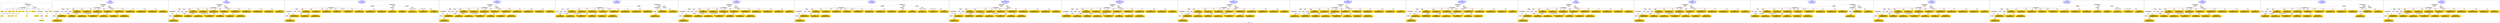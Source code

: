 digraph n0 {
fontcolor="blue"
remincross="true"
label="s04-ima-artworks.xml"
subgraph cluster_0 {
label="1-correct model"
n2[style="filled",color="white",fillcolor="lightgray",label="CulturalHeritageObject1"];
n3[shape="plaintext",style="filled",fillcolor="gold",label="creationDate"];
n4[style="filled",color="white",fillcolor="lightgray",label="Person1"];
n5[shape="plaintext",style="filled",fillcolor="gold",label="galleryLabel"];
n6[shape="plaintext",style="filled",fillcolor="gold",label="dimensions"];
n7[shape="plaintext",style="filled",fillcolor="gold",label="materials"];
n8[shape="plaintext",style="filled",fillcolor="gold",label="creditLine"];
n9[shape="plaintext",style="filled",fillcolor="gold",label="provenance"];
n10[style="filled",color="white",fillcolor="lightgray",label="Concept1"];
n11[shape="plaintext",style="filled",fillcolor="gold",label="title"];
n12[shape="plaintext",style="filled",fillcolor="gold",label="accessionNumber"];
n13[style="filled",color="white",fillcolor="lightgray",label="CulturalHeritageObject2"];
n14[style="filled",color="white",fillcolor="lightgray",label="Document2"];
n15[shape="plaintext",style="filled",fillcolor="gold",label="relatedArtworksTitle"];
n16[style="filled",color="white",fillcolor="lightgray",label="Document1"];
n17[shape="plaintext",style="filled",fillcolor="gold",label="nationality"];
n18[shape="plaintext",style="filled",fillcolor="gold",label="birthDate"];
n19[shape="plaintext",style="filled",fillcolor="gold",label="deathDate"];
n20[shape="plaintext",style="filled",fillcolor="gold",label="artist"];
n21[style="filled",color="white",fillcolor="lightgray",label="EuropeanaAggregation1"];
n22[style="filled",color="white",fillcolor="lightgray",label="WebResource1"];
n23[shape="plaintext",style="filled",fillcolor="gold",label="imageURL"];
n24[shape="plaintext",style="filled",fillcolor="gold",label="values"];
n25[shape="plaintext",style="filled",fillcolor="gold",label="relatedArtworksURL"];
n26[shape="plaintext",style="filled",fillcolor="gold",label="sourceURL"];
}
subgraph cluster_1 {
label="candidate 0\nlink coherence:1.0\nnode coherence:1.0\nconfidence:0.5497788800161729\nmapping score:0.6146321756916655\ncost:23.99959\n-precision:0.92-recall:0.92"
n28[style="filled",color="white",fillcolor="lightgray",label="CulturalHeritageObject1"];
n29[style="filled",color="white",fillcolor="lightgray",label="CulturalHeritageObject2"];
n30[style="filled",color="white",fillcolor="lightgray",label="Person1"];
n31[style="filled",color="white",fillcolor="lightgray",label="Concept1"];
n32[style="filled",color="white",fillcolor="lightgray",label="Document1"];
n33[style="filled",color="white",fillcolor="lightgray",label="Document2"];
n34[style="filled",color="white",fillcolor="lightgray",label="EuropeanaAggregation1"];
n35[style="filled",color="white",fillcolor="lightgray",label="WebResource1"];
n36[shape="plaintext",style="filled",fillcolor="gold",label="imageURL\n[WebResource,classLink,0.886]\n[Document,classLink,0.098]\n[CulturalHeritageObject,description,0.011]\n[CulturalHeritageObject,title,0.005]"];
n37[shape="plaintext",style="filled",fillcolor="gold",label="deathDate\n[Person,dateOfDeath,0.473]\n[CulturalHeritageObject,created,0.295]\n[Person,dateOfBirth,0.166]\n[CulturalHeritageObject,title,0.067]"];
n38[shape="plaintext",style="filled",fillcolor="gold",label="creationDate\n[Person,dateOfBirth,0.438]\n[CulturalHeritageObject,created,0.332]\n[Person,dateOfDeath,0.138]\n[Person,biographicalInformation,0.092]"];
n39[shape="plaintext",style="filled",fillcolor="gold",label="title\n[CulturalHeritageObject,title,0.372]\n[CulturalHeritageObject,description,0.271]\n[Document,classLink,0.225]\n[Person,biographicalInformation,0.132]"];
n40[shape="plaintext",style="filled",fillcolor="gold",label="galleryLabel\n[CulturalHeritageObject,description,0.435]\n[Person,biographicalInformation,0.377]\n[CulturalHeritageObject,title,0.121]\n[CulturalHeritageObject,provenance,0.067]"];
n41[shape="plaintext",style="filled",fillcolor="gold",label="creditLine\n[CulturalHeritageObject,provenance,0.706]\n[CulturalHeritageObject,title,0.114]\n[CulturalHeritageObject,description,0.11]\n[Document,classLink,0.07]"];
n42[shape="plaintext",style="filled",fillcolor="gold",label="accessionNumber\n[CulturalHeritageObject,accessionNumber,0.995]\n[CulturalHeritageObject,extent,0.005]\n[CulturalHeritageObject,provenance,0.0]\n[WebResource,classLink,0.0]"];
n43[shape="plaintext",style="filled",fillcolor="gold",label="sourceURL\n[WebResource,classLink,0.444]\n[Document,classLink,0.433]\n[CulturalHeritageObject,provenance,0.067]\n[CulturalHeritageObject,description,0.055]"];
n44[shape="plaintext",style="filled",fillcolor="gold",label="materials\n[CulturalHeritageObject,medium,0.817]\n[CulturalHeritageObject,description,0.072]\n[CulturalHeritageObject,provenance,0.059]\n[Person,biographicalInformation,0.051]"];
n45[shape="plaintext",style="filled",fillcolor="gold",label="relatedArtworksURL\n[WebResource,classLink,0.439]\n[Document,classLink,0.433]\n[CulturalHeritageObject,provenance,0.072]\n[CulturalHeritageObject,description,0.056]"];
n46[shape="plaintext",style="filled",fillcolor="gold",label="values\n[CulturalHeritageObject,description,0.327]\n[Concept,prefLabel,0.319]\n[CulturalHeritageObject,title,0.242]\n[Person,biographicalInformation,0.112]"];
n47[shape="plaintext",style="filled",fillcolor="gold",label="dimensions\n[CulturalHeritageObject,extent,0.594]\n[CulturalHeritageObject,accessionNumber,0.208]\n[CulturalHeritageObject,description,0.115]\n[CulturalHeritageObject,title,0.083]"];
n48[shape="plaintext",style="filled",fillcolor="gold",label="provenance\n[CulturalHeritageObject,provenance,0.498]\n[CulturalHeritageObject,description,0.203]\n[CulturalHeritageObject,title,0.155]\n[Person,biographicalInformation,0.145]"];
n49[shape="plaintext",style="filled",fillcolor="gold",label="artist\n[Person,nameOfThePerson,0.49]\n[Document,classLink,0.277]\n[CulturalHeritageObject,provenance,0.134]\n[CulturalHeritageObject,description,0.099]"];
n50[shape="plaintext",style="filled",fillcolor="gold",label="relatedArtworksTitle\n[CulturalHeritageObject,title,0.358]\n[CulturalHeritageObject,description,0.262]\n[Document,classLink,0.258]\n[CulturalHeritageObject,provenance,0.123]"];
n51[shape="plaintext",style="filled",fillcolor="gold",label="nationality\n[Person,countryAssociatedWithThePerson,0.718]\n[CulturalHeritageObject,provenance,0.111]\n[Concept,prefLabel,0.102]\n[CulturalHeritageObject,title,0.068]"];
n52[shape="plaintext",style="filled",fillcolor="gold",label="birthDate\n[Person,dateOfBirth,0.486]\n[Person,dateOfDeath,0.248]\n[CulturalHeritageObject,created,0.228]\n[Person,biographicalInformation,0.038]"];
}
subgraph cluster_2 {
label="candidate 1\nlink coherence:1.0\nnode coherence:1.0\nconfidence:0.5407894407863867\nmapping score:0.6116356959484034\ncost:23.99959\n-precision:0.83-recall:0.83"
n54[style="filled",color="white",fillcolor="lightgray",label="CulturalHeritageObject1"];
n55[style="filled",color="white",fillcolor="lightgray",label="CulturalHeritageObject2"];
n56[style="filled",color="white",fillcolor="lightgray",label="Person1"];
n57[style="filled",color="white",fillcolor="lightgray",label="Concept1"];
n58[style="filled",color="white",fillcolor="lightgray",label="Document1"];
n59[style="filled",color="white",fillcolor="lightgray",label="Document2"];
n60[style="filled",color="white",fillcolor="lightgray",label="EuropeanaAggregation1"];
n61[style="filled",color="white",fillcolor="lightgray",label="WebResource1"];
n62[shape="plaintext",style="filled",fillcolor="gold",label="imageURL\n[WebResource,classLink,0.886]\n[Document,classLink,0.098]\n[CulturalHeritageObject,description,0.011]\n[CulturalHeritageObject,title,0.005]"];
n63[shape="plaintext",style="filled",fillcolor="gold",label="deathDate\n[Person,dateOfDeath,0.473]\n[CulturalHeritageObject,created,0.295]\n[Person,dateOfBirth,0.166]\n[CulturalHeritageObject,title,0.067]"];
n64[shape="plaintext",style="filled",fillcolor="gold",label="birthDate\n[Person,dateOfBirth,0.486]\n[Person,dateOfDeath,0.248]\n[CulturalHeritageObject,created,0.228]\n[Person,biographicalInformation,0.038]"];
n65[shape="plaintext",style="filled",fillcolor="gold",label="title\n[CulturalHeritageObject,title,0.372]\n[CulturalHeritageObject,description,0.271]\n[Document,classLink,0.225]\n[Person,biographicalInformation,0.132]"];
n66[shape="plaintext",style="filled",fillcolor="gold",label="galleryLabel\n[CulturalHeritageObject,description,0.435]\n[Person,biographicalInformation,0.377]\n[CulturalHeritageObject,title,0.121]\n[CulturalHeritageObject,provenance,0.067]"];
n67[shape="plaintext",style="filled",fillcolor="gold",label="creditLine\n[CulturalHeritageObject,provenance,0.706]\n[CulturalHeritageObject,title,0.114]\n[CulturalHeritageObject,description,0.11]\n[Document,classLink,0.07]"];
n68[shape="plaintext",style="filled",fillcolor="gold",label="accessionNumber\n[CulturalHeritageObject,accessionNumber,0.995]\n[CulturalHeritageObject,extent,0.005]\n[CulturalHeritageObject,provenance,0.0]\n[WebResource,classLink,0.0]"];
n69[shape="plaintext",style="filled",fillcolor="gold",label="sourceURL\n[WebResource,classLink,0.444]\n[Document,classLink,0.433]\n[CulturalHeritageObject,provenance,0.067]\n[CulturalHeritageObject,description,0.055]"];
n70[shape="plaintext",style="filled",fillcolor="gold",label="materials\n[CulturalHeritageObject,medium,0.817]\n[CulturalHeritageObject,description,0.072]\n[CulturalHeritageObject,provenance,0.059]\n[Person,biographicalInformation,0.051]"];
n71[shape="plaintext",style="filled",fillcolor="gold",label="relatedArtworksURL\n[WebResource,classLink,0.439]\n[Document,classLink,0.433]\n[CulturalHeritageObject,provenance,0.072]\n[CulturalHeritageObject,description,0.056]"];
n72[shape="plaintext",style="filled",fillcolor="gold",label="values\n[CulturalHeritageObject,description,0.327]\n[Concept,prefLabel,0.319]\n[CulturalHeritageObject,title,0.242]\n[Person,biographicalInformation,0.112]"];
n73[shape="plaintext",style="filled",fillcolor="gold",label="dimensions\n[CulturalHeritageObject,extent,0.594]\n[CulturalHeritageObject,accessionNumber,0.208]\n[CulturalHeritageObject,description,0.115]\n[CulturalHeritageObject,title,0.083]"];
n74[shape="plaintext",style="filled",fillcolor="gold",label="provenance\n[CulturalHeritageObject,provenance,0.498]\n[CulturalHeritageObject,description,0.203]\n[CulturalHeritageObject,title,0.155]\n[Person,biographicalInformation,0.145]"];
n75[shape="plaintext",style="filled",fillcolor="gold",label="artist\n[Person,nameOfThePerson,0.49]\n[Document,classLink,0.277]\n[CulturalHeritageObject,provenance,0.134]\n[CulturalHeritageObject,description,0.099]"];
n76[shape="plaintext",style="filled",fillcolor="gold",label="relatedArtworksTitle\n[CulturalHeritageObject,title,0.358]\n[CulturalHeritageObject,description,0.262]\n[Document,classLink,0.258]\n[CulturalHeritageObject,provenance,0.123]"];
n77[shape="plaintext",style="filled",fillcolor="gold",label="nationality\n[Person,countryAssociatedWithThePerson,0.718]\n[CulturalHeritageObject,provenance,0.111]\n[Concept,prefLabel,0.102]\n[CulturalHeritageObject,title,0.068]"];
n78[shape="plaintext",style="filled",fillcolor="gold",label="creationDate\n[Person,dateOfBirth,0.438]\n[CulturalHeritageObject,created,0.332]\n[Person,dateOfDeath,0.138]\n[Person,biographicalInformation,0.092]"];
}
subgraph cluster_3 {
label="candidate 10\nlink coherence:0.9583333333333334\nnode coherence:1.0\nconfidence:0.5407894407863867\nmapping score:0.6116356959484034\ncost:123.009732\n-precision:0.79-recall:0.79"
n80[style="filled",color="white",fillcolor="lightgray",label="CulturalHeritageObject1"];
n81[style="filled",color="white",fillcolor="lightgray",label="CulturalHeritageObject2"];
n82[style="filled",color="white",fillcolor="lightgray",label="Concept1"];
n83[style="filled",color="white",fillcolor="lightgray",label="Document1"];
n84[style="filled",color="white",fillcolor="lightgray",label="Document2"];
n85[style="filled",color="white",fillcolor="lightgray",label="EuropeanaAggregation1"];
n86[style="filled",color="white",fillcolor="lightgray",label="WebResource1"];
n87[style="filled",color="white",fillcolor="lightgray",label="Person1"];
n88[shape="plaintext",style="filled",fillcolor="gold",label="imageURL\n[WebResource,classLink,0.886]\n[Document,classLink,0.098]\n[CulturalHeritageObject,description,0.011]\n[CulturalHeritageObject,title,0.005]"];
n89[shape="plaintext",style="filled",fillcolor="gold",label="deathDate\n[Person,dateOfDeath,0.473]\n[CulturalHeritageObject,created,0.295]\n[Person,dateOfBirth,0.166]\n[CulturalHeritageObject,title,0.067]"];
n90[shape="plaintext",style="filled",fillcolor="gold",label="birthDate\n[Person,dateOfBirth,0.486]\n[Person,dateOfDeath,0.248]\n[CulturalHeritageObject,created,0.228]\n[Person,biographicalInformation,0.038]"];
n91[shape="plaintext",style="filled",fillcolor="gold",label="title\n[CulturalHeritageObject,title,0.372]\n[CulturalHeritageObject,description,0.271]\n[Document,classLink,0.225]\n[Person,biographicalInformation,0.132]"];
n92[shape="plaintext",style="filled",fillcolor="gold",label="galleryLabel\n[CulturalHeritageObject,description,0.435]\n[Person,biographicalInformation,0.377]\n[CulturalHeritageObject,title,0.121]\n[CulturalHeritageObject,provenance,0.067]"];
n93[shape="plaintext",style="filled",fillcolor="gold",label="creditLine\n[CulturalHeritageObject,provenance,0.706]\n[CulturalHeritageObject,title,0.114]\n[CulturalHeritageObject,description,0.11]\n[Document,classLink,0.07]"];
n94[shape="plaintext",style="filled",fillcolor="gold",label="accessionNumber\n[CulturalHeritageObject,accessionNumber,0.995]\n[CulturalHeritageObject,extent,0.005]\n[CulturalHeritageObject,provenance,0.0]\n[WebResource,classLink,0.0]"];
n95[shape="plaintext",style="filled",fillcolor="gold",label="sourceURL\n[WebResource,classLink,0.444]\n[Document,classLink,0.433]\n[CulturalHeritageObject,provenance,0.067]\n[CulturalHeritageObject,description,0.055]"];
n96[shape="plaintext",style="filled",fillcolor="gold",label="materials\n[CulturalHeritageObject,medium,0.817]\n[CulturalHeritageObject,description,0.072]\n[CulturalHeritageObject,provenance,0.059]\n[Person,biographicalInformation,0.051]"];
n97[shape="plaintext",style="filled",fillcolor="gold",label="relatedArtworksURL\n[WebResource,classLink,0.439]\n[Document,classLink,0.433]\n[CulturalHeritageObject,provenance,0.072]\n[CulturalHeritageObject,description,0.056]"];
n98[shape="plaintext",style="filled",fillcolor="gold",label="values\n[CulturalHeritageObject,description,0.327]\n[Concept,prefLabel,0.319]\n[CulturalHeritageObject,title,0.242]\n[Person,biographicalInformation,0.112]"];
n99[shape="plaintext",style="filled",fillcolor="gold",label="dimensions\n[CulturalHeritageObject,extent,0.594]\n[CulturalHeritageObject,accessionNumber,0.208]\n[CulturalHeritageObject,description,0.115]\n[CulturalHeritageObject,title,0.083]"];
n100[shape="plaintext",style="filled",fillcolor="gold",label="provenance\n[CulturalHeritageObject,provenance,0.498]\n[CulturalHeritageObject,description,0.203]\n[CulturalHeritageObject,title,0.155]\n[Person,biographicalInformation,0.145]"];
n101[shape="plaintext",style="filled",fillcolor="gold",label="artist\n[Person,nameOfThePerson,0.49]\n[Document,classLink,0.277]\n[CulturalHeritageObject,provenance,0.134]\n[CulturalHeritageObject,description,0.099]"];
n102[shape="plaintext",style="filled",fillcolor="gold",label="relatedArtworksTitle\n[CulturalHeritageObject,title,0.358]\n[CulturalHeritageObject,description,0.262]\n[Document,classLink,0.258]\n[CulturalHeritageObject,provenance,0.123]"];
n103[shape="plaintext",style="filled",fillcolor="gold",label="nationality\n[Person,countryAssociatedWithThePerson,0.718]\n[CulturalHeritageObject,provenance,0.111]\n[Concept,prefLabel,0.102]\n[CulturalHeritageObject,title,0.068]"];
n104[shape="plaintext",style="filled",fillcolor="gold",label="creationDate\n[Person,dateOfBirth,0.438]\n[CulturalHeritageObject,created,0.332]\n[Person,dateOfDeath,0.138]\n[Person,biographicalInformation,0.092]"];
}
subgraph cluster_4 {
label="candidate 11\nlink coherence:0.9583333333333334\nnode coherence:1.0\nconfidence:0.5314950452681766\nmapping score:0.6085375641090001\ncost:23.99957\n-precision:0.75-recall:0.75"
n106[style="filled",color="white",fillcolor="lightgray",label="CulturalHeritageObject1"];
n107[style="filled",color="white",fillcolor="lightgray",label="CulturalHeritageObject2"];
n108[style="filled",color="white",fillcolor="lightgray",label="Person1"];
n109[style="filled",color="white",fillcolor="lightgray",label="Concept1"];
n110[style="filled",color="white",fillcolor="lightgray",label="Document1"];
n111[style="filled",color="white",fillcolor="lightgray",label="Document2"];
n112[style="filled",color="white",fillcolor="lightgray",label="EuropeanaAggregation1"];
n113[style="filled",color="white",fillcolor="lightgray",label="WebResource1"];
n114[shape="plaintext",style="filled",fillcolor="gold",label="imageURL\n[WebResource,classLink,0.886]\n[Document,classLink,0.098]\n[CulturalHeritageObject,description,0.011]\n[CulturalHeritageObject,title,0.005]"];
n115[shape="plaintext",style="filled",fillcolor="gold",label="birthDate\n[Person,dateOfBirth,0.486]\n[Person,dateOfDeath,0.248]\n[CulturalHeritageObject,created,0.228]\n[Person,biographicalInformation,0.038]"];
n116[shape="plaintext",style="filled",fillcolor="gold",label="deathDate\n[Person,dateOfDeath,0.473]\n[CulturalHeritageObject,created,0.295]\n[Person,dateOfBirth,0.166]\n[CulturalHeritageObject,title,0.067]"];
n117[shape="plaintext",style="filled",fillcolor="gold",label="title\n[CulturalHeritageObject,title,0.372]\n[CulturalHeritageObject,description,0.271]\n[Document,classLink,0.225]\n[Person,biographicalInformation,0.132]"];
n118[shape="plaintext",style="filled",fillcolor="gold",label="galleryLabel\n[CulturalHeritageObject,description,0.435]\n[Person,biographicalInformation,0.377]\n[CulturalHeritageObject,title,0.121]\n[CulturalHeritageObject,provenance,0.067]"];
n119[shape="plaintext",style="filled",fillcolor="gold",label="creditLine\n[CulturalHeritageObject,provenance,0.706]\n[CulturalHeritageObject,title,0.114]\n[CulturalHeritageObject,description,0.11]\n[Document,classLink,0.07]"];
n120[shape="plaintext",style="filled",fillcolor="gold",label="accessionNumber\n[CulturalHeritageObject,accessionNumber,0.995]\n[CulturalHeritageObject,extent,0.005]\n[CulturalHeritageObject,provenance,0.0]\n[WebResource,classLink,0.0]"];
n121[shape="plaintext",style="filled",fillcolor="gold",label="sourceURL\n[WebResource,classLink,0.444]\n[Document,classLink,0.433]\n[CulturalHeritageObject,provenance,0.067]\n[CulturalHeritageObject,description,0.055]"];
n122[shape="plaintext",style="filled",fillcolor="gold",label="materials\n[CulturalHeritageObject,medium,0.817]\n[CulturalHeritageObject,description,0.072]\n[CulturalHeritageObject,provenance,0.059]\n[Person,biographicalInformation,0.051]"];
n123[shape="plaintext",style="filled",fillcolor="gold",label="relatedArtworksURL\n[WebResource,classLink,0.439]\n[Document,classLink,0.433]\n[CulturalHeritageObject,provenance,0.072]\n[CulturalHeritageObject,description,0.056]"];
n124[shape="plaintext",style="filled",fillcolor="gold",label="values\n[CulturalHeritageObject,description,0.327]\n[Concept,prefLabel,0.319]\n[CulturalHeritageObject,title,0.242]\n[Person,biographicalInformation,0.112]"];
n125[shape="plaintext",style="filled",fillcolor="gold",label="dimensions\n[CulturalHeritageObject,extent,0.594]\n[CulturalHeritageObject,accessionNumber,0.208]\n[CulturalHeritageObject,description,0.115]\n[CulturalHeritageObject,title,0.083]"];
n126[shape="plaintext",style="filled",fillcolor="gold",label="provenance\n[CulturalHeritageObject,provenance,0.498]\n[CulturalHeritageObject,description,0.203]\n[CulturalHeritageObject,title,0.155]\n[Person,biographicalInformation,0.145]"];
n127[shape="plaintext",style="filled",fillcolor="gold",label="artist\n[Person,nameOfThePerson,0.49]\n[Document,classLink,0.277]\n[CulturalHeritageObject,provenance,0.134]\n[CulturalHeritageObject,description,0.099]"];
n128[shape="plaintext",style="filled",fillcolor="gold",label="relatedArtworksTitle\n[CulturalHeritageObject,title,0.358]\n[CulturalHeritageObject,description,0.262]\n[Document,classLink,0.258]\n[CulturalHeritageObject,provenance,0.123]"];
n129[shape="plaintext",style="filled",fillcolor="gold",label="nationality\n[Person,countryAssociatedWithThePerson,0.718]\n[CulturalHeritageObject,provenance,0.111]\n[Concept,prefLabel,0.102]\n[CulturalHeritageObject,title,0.068]"];
n130[shape="plaintext",style="filled",fillcolor="gold",label="creationDate\n[Person,dateOfBirth,0.438]\n[CulturalHeritageObject,created,0.332]\n[Person,dateOfDeath,0.138]\n[Person,biographicalInformation,0.092]"];
}
subgraph cluster_5 {
label="candidate 12\nlink coherence:0.9583333333333334\nnode coherence:1.0\nconfidence:0.5314950452681766\nmapping score:0.6085375641090001\ncost:123.009602\n-precision:0.75-recall:0.75"
n132[style="filled",color="white",fillcolor="lightgray",label="CulturalHeritageObject1"];
n133[style="filled",color="white",fillcolor="lightgray",label="Person1"];
n134[style="filled",color="white",fillcolor="lightgray",label="Concept1"];
n135[style="filled",color="white",fillcolor="lightgray",label="Document1"];
n136[style="filled",color="white",fillcolor="lightgray",label="CulturalHeritageObject2"];
n137[style="filled",color="white",fillcolor="lightgray",label="Document2"];
n138[style="filled",color="white",fillcolor="lightgray",label="EuropeanaAggregation1"];
n139[style="filled",color="white",fillcolor="lightgray",label="WebResource1"];
n140[shape="plaintext",style="filled",fillcolor="gold",label="imageURL\n[WebResource,classLink,0.886]\n[Document,classLink,0.098]\n[CulturalHeritageObject,description,0.011]\n[CulturalHeritageObject,title,0.005]"];
n141[shape="plaintext",style="filled",fillcolor="gold",label="birthDate\n[Person,dateOfBirth,0.486]\n[Person,dateOfDeath,0.248]\n[CulturalHeritageObject,created,0.228]\n[Person,biographicalInformation,0.038]"];
n142[shape="plaintext",style="filled",fillcolor="gold",label="deathDate\n[Person,dateOfDeath,0.473]\n[CulturalHeritageObject,created,0.295]\n[Person,dateOfBirth,0.166]\n[CulturalHeritageObject,title,0.067]"];
n143[shape="plaintext",style="filled",fillcolor="gold",label="title\n[CulturalHeritageObject,title,0.372]\n[CulturalHeritageObject,description,0.271]\n[Document,classLink,0.225]\n[Person,biographicalInformation,0.132]"];
n144[shape="plaintext",style="filled",fillcolor="gold",label="galleryLabel\n[CulturalHeritageObject,description,0.435]\n[Person,biographicalInformation,0.377]\n[CulturalHeritageObject,title,0.121]\n[CulturalHeritageObject,provenance,0.067]"];
n145[shape="plaintext",style="filled",fillcolor="gold",label="creditLine\n[CulturalHeritageObject,provenance,0.706]\n[CulturalHeritageObject,title,0.114]\n[CulturalHeritageObject,description,0.11]\n[Document,classLink,0.07]"];
n146[shape="plaintext",style="filled",fillcolor="gold",label="accessionNumber\n[CulturalHeritageObject,accessionNumber,0.995]\n[CulturalHeritageObject,extent,0.005]\n[CulturalHeritageObject,provenance,0.0]\n[WebResource,classLink,0.0]"];
n147[shape="plaintext",style="filled",fillcolor="gold",label="sourceURL\n[WebResource,classLink,0.444]\n[Document,classLink,0.433]\n[CulturalHeritageObject,provenance,0.067]\n[CulturalHeritageObject,description,0.055]"];
n148[shape="plaintext",style="filled",fillcolor="gold",label="materials\n[CulturalHeritageObject,medium,0.817]\n[CulturalHeritageObject,description,0.072]\n[CulturalHeritageObject,provenance,0.059]\n[Person,biographicalInformation,0.051]"];
n149[shape="plaintext",style="filled",fillcolor="gold",label="relatedArtworksURL\n[WebResource,classLink,0.439]\n[Document,classLink,0.433]\n[CulturalHeritageObject,provenance,0.072]\n[CulturalHeritageObject,description,0.056]"];
n150[shape="plaintext",style="filled",fillcolor="gold",label="values\n[CulturalHeritageObject,description,0.327]\n[Concept,prefLabel,0.319]\n[CulturalHeritageObject,title,0.242]\n[Person,biographicalInformation,0.112]"];
n151[shape="plaintext",style="filled",fillcolor="gold",label="dimensions\n[CulturalHeritageObject,extent,0.594]\n[CulturalHeritageObject,accessionNumber,0.208]\n[CulturalHeritageObject,description,0.115]\n[CulturalHeritageObject,title,0.083]"];
n152[shape="plaintext",style="filled",fillcolor="gold",label="provenance\n[CulturalHeritageObject,provenance,0.498]\n[CulturalHeritageObject,description,0.203]\n[CulturalHeritageObject,title,0.155]\n[Person,biographicalInformation,0.145]"];
n153[shape="plaintext",style="filled",fillcolor="gold",label="artist\n[Person,nameOfThePerson,0.49]\n[Document,classLink,0.277]\n[CulturalHeritageObject,provenance,0.134]\n[CulturalHeritageObject,description,0.099]"];
n154[shape="plaintext",style="filled",fillcolor="gold",label="relatedArtworksTitle\n[CulturalHeritageObject,title,0.358]\n[CulturalHeritageObject,description,0.262]\n[Document,classLink,0.258]\n[CulturalHeritageObject,provenance,0.123]"];
n155[shape="plaintext",style="filled",fillcolor="gold",label="nationality\n[Person,countryAssociatedWithThePerson,0.718]\n[CulturalHeritageObject,provenance,0.111]\n[Concept,prefLabel,0.102]\n[CulturalHeritageObject,title,0.068]"];
n156[shape="plaintext",style="filled",fillcolor="gold",label="creationDate\n[Person,dateOfBirth,0.438]\n[CulturalHeritageObject,created,0.332]\n[Person,dateOfDeath,0.138]\n[Person,biographicalInformation,0.092]"];
}
subgraph cluster_6 {
label="candidate 13\nlink coherence:0.9583333333333334\nnode coherence:1.0\nconfidence:0.5314950452681766\nmapping score:0.6085375641090001\ncost:123.009702\n-precision:0.79-recall:0.79"
n158[style="filled",color="white",fillcolor="lightgray",label="CulturalHeritageObject1"];
n159[style="filled",color="white",fillcolor="lightgray",label="CulturalHeritageObject2"];
n160[style="filled",color="white",fillcolor="lightgray",label="Person1"];
n161[style="filled",color="white",fillcolor="lightgray",label="Concept1"];
n162[style="filled",color="white",fillcolor="lightgray",label="Document1"];
n163[style="filled",color="white",fillcolor="lightgray",label="Document2"];
n164[style="filled",color="white",fillcolor="lightgray",label="EuropeanaAggregation1"];
n165[style="filled",color="white",fillcolor="lightgray",label="WebResource1"];
n166[shape="plaintext",style="filled",fillcolor="gold",label="imageURL\n[WebResource,classLink,0.886]\n[Document,classLink,0.098]\n[CulturalHeritageObject,description,0.011]\n[CulturalHeritageObject,title,0.005]"];
n167[shape="plaintext",style="filled",fillcolor="gold",label="birthDate\n[Person,dateOfBirth,0.486]\n[Person,dateOfDeath,0.248]\n[CulturalHeritageObject,created,0.228]\n[Person,biographicalInformation,0.038]"];
n168[shape="plaintext",style="filled",fillcolor="gold",label="deathDate\n[Person,dateOfDeath,0.473]\n[CulturalHeritageObject,created,0.295]\n[Person,dateOfBirth,0.166]\n[CulturalHeritageObject,title,0.067]"];
n169[shape="plaintext",style="filled",fillcolor="gold",label="title\n[CulturalHeritageObject,title,0.372]\n[CulturalHeritageObject,description,0.271]\n[Document,classLink,0.225]\n[Person,biographicalInformation,0.132]"];
n170[shape="plaintext",style="filled",fillcolor="gold",label="galleryLabel\n[CulturalHeritageObject,description,0.435]\n[Person,biographicalInformation,0.377]\n[CulturalHeritageObject,title,0.121]\n[CulturalHeritageObject,provenance,0.067]"];
n171[shape="plaintext",style="filled",fillcolor="gold",label="creditLine\n[CulturalHeritageObject,provenance,0.706]\n[CulturalHeritageObject,title,0.114]\n[CulturalHeritageObject,description,0.11]\n[Document,classLink,0.07]"];
n172[shape="plaintext",style="filled",fillcolor="gold",label="accessionNumber\n[CulturalHeritageObject,accessionNumber,0.995]\n[CulturalHeritageObject,extent,0.005]\n[CulturalHeritageObject,provenance,0.0]\n[WebResource,classLink,0.0]"];
n173[shape="plaintext",style="filled",fillcolor="gold",label="sourceURL\n[WebResource,classLink,0.444]\n[Document,classLink,0.433]\n[CulturalHeritageObject,provenance,0.067]\n[CulturalHeritageObject,description,0.055]"];
n174[shape="plaintext",style="filled",fillcolor="gold",label="materials\n[CulturalHeritageObject,medium,0.817]\n[CulturalHeritageObject,description,0.072]\n[CulturalHeritageObject,provenance,0.059]\n[Person,biographicalInformation,0.051]"];
n175[shape="plaintext",style="filled",fillcolor="gold",label="relatedArtworksURL\n[WebResource,classLink,0.439]\n[Document,classLink,0.433]\n[CulturalHeritageObject,provenance,0.072]\n[CulturalHeritageObject,description,0.056]"];
n176[shape="plaintext",style="filled",fillcolor="gold",label="values\n[CulturalHeritageObject,description,0.327]\n[Concept,prefLabel,0.319]\n[CulturalHeritageObject,title,0.242]\n[Person,biographicalInformation,0.112]"];
n177[shape="plaintext",style="filled",fillcolor="gold",label="dimensions\n[CulturalHeritageObject,extent,0.594]\n[CulturalHeritageObject,accessionNumber,0.208]\n[CulturalHeritageObject,description,0.115]\n[CulturalHeritageObject,title,0.083]"];
n178[shape="plaintext",style="filled",fillcolor="gold",label="provenance\n[CulturalHeritageObject,provenance,0.498]\n[CulturalHeritageObject,description,0.203]\n[CulturalHeritageObject,title,0.155]\n[Person,biographicalInformation,0.145]"];
n179[shape="plaintext",style="filled",fillcolor="gold",label="artist\n[Person,nameOfThePerson,0.49]\n[Document,classLink,0.277]\n[CulturalHeritageObject,provenance,0.134]\n[CulturalHeritageObject,description,0.099]"];
n180[shape="plaintext",style="filled",fillcolor="gold",label="relatedArtworksTitle\n[CulturalHeritageObject,title,0.358]\n[CulturalHeritageObject,description,0.262]\n[Document,classLink,0.258]\n[CulturalHeritageObject,provenance,0.123]"];
n181[shape="plaintext",style="filled",fillcolor="gold",label="nationality\n[Person,countryAssociatedWithThePerson,0.718]\n[CulturalHeritageObject,provenance,0.111]\n[Concept,prefLabel,0.102]\n[CulturalHeritageObject,title,0.068]"];
n182[shape="plaintext",style="filled",fillcolor="gold",label="creationDate\n[Person,dateOfBirth,0.438]\n[CulturalHeritageObject,created,0.332]\n[Person,dateOfDeath,0.138]\n[Person,biographicalInformation,0.092]"];
}
subgraph cluster_7 {
label="candidate 14\nlink coherence:0.9583333333333334\nnode coherence:1.0\nconfidence:0.5314950452681766\nmapping score:0.6085375641090001\ncost:123.009732\n-precision:0.75-recall:0.75"
n184[style="filled",color="white",fillcolor="lightgray",label="CulturalHeritageObject1"];
n185[style="filled",color="white",fillcolor="lightgray",label="CulturalHeritageObject2"];
n186[style="filled",color="white",fillcolor="lightgray",label="Concept1"];
n187[style="filled",color="white",fillcolor="lightgray",label="Document1"];
n188[style="filled",color="white",fillcolor="lightgray",label="Document2"];
n189[style="filled",color="white",fillcolor="lightgray",label="EuropeanaAggregation1"];
n190[style="filled",color="white",fillcolor="lightgray",label="WebResource1"];
n191[style="filled",color="white",fillcolor="lightgray",label="Person1"];
n192[shape="plaintext",style="filled",fillcolor="gold",label="imageURL\n[WebResource,classLink,0.886]\n[Document,classLink,0.098]\n[CulturalHeritageObject,description,0.011]\n[CulturalHeritageObject,title,0.005]"];
n193[shape="plaintext",style="filled",fillcolor="gold",label="birthDate\n[Person,dateOfBirth,0.486]\n[Person,dateOfDeath,0.248]\n[CulturalHeritageObject,created,0.228]\n[Person,biographicalInformation,0.038]"];
n194[shape="plaintext",style="filled",fillcolor="gold",label="deathDate\n[Person,dateOfDeath,0.473]\n[CulturalHeritageObject,created,0.295]\n[Person,dateOfBirth,0.166]\n[CulturalHeritageObject,title,0.067]"];
n195[shape="plaintext",style="filled",fillcolor="gold",label="title\n[CulturalHeritageObject,title,0.372]\n[CulturalHeritageObject,description,0.271]\n[Document,classLink,0.225]\n[Person,biographicalInformation,0.132]"];
n196[shape="plaintext",style="filled",fillcolor="gold",label="galleryLabel\n[CulturalHeritageObject,description,0.435]\n[Person,biographicalInformation,0.377]\n[CulturalHeritageObject,title,0.121]\n[CulturalHeritageObject,provenance,0.067]"];
n197[shape="plaintext",style="filled",fillcolor="gold",label="creditLine\n[CulturalHeritageObject,provenance,0.706]\n[CulturalHeritageObject,title,0.114]\n[CulturalHeritageObject,description,0.11]\n[Document,classLink,0.07]"];
n198[shape="plaintext",style="filled",fillcolor="gold",label="accessionNumber\n[CulturalHeritageObject,accessionNumber,0.995]\n[CulturalHeritageObject,extent,0.005]\n[CulturalHeritageObject,provenance,0.0]\n[WebResource,classLink,0.0]"];
n199[shape="plaintext",style="filled",fillcolor="gold",label="sourceURL\n[WebResource,classLink,0.444]\n[Document,classLink,0.433]\n[CulturalHeritageObject,provenance,0.067]\n[CulturalHeritageObject,description,0.055]"];
n200[shape="plaintext",style="filled",fillcolor="gold",label="materials\n[CulturalHeritageObject,medium,0.817]\n[CulturalHeritageObject,description,0.072]\n[CulturalHeritageObject,provenance,0.059]\n[Person,biographicalInformation,0.051]"];
n201[shape="plaintext",style="filled",fillcolor="gold",label="relatedArtworksURL\n[WebResource,classLink,0.439]\n[Document,classLink,0.433]\n[CulturalHeritageObject,provenance,0.072]\n[CulturalHeritageObject,description,0.056]"];
n202[shape="plaintext",style="filled",fillcolor="gold",label="values\n[CulturalHeritageObject,description,0.327]\n[Concept,prefLabel,0.319]\n[CulturalHeritageObject,title,0.242]\n[Person,biographicalInformation,0.112]"];
n203[shape="plaintext",style="filled",fillcolor="gold",label="dimensions\n[CulturalHeritageObject,extent,0.594]\n[CulturalHeritageObject,accessionNumber,0.208]\n[CulturalHeritageObject,description,0.115]\n[CulturalHeritageObject,title,0.083]"];
n204[shape="plaintext",style="filled",fillcolor="gold",label="provenance\n[CulturalHeritageObject,provenance,0.498]\n[CulturalHeritageObject,description,0.203]\n[CulturalHeritageObject,title,0.155]\n[Person,biographicalInformation,0.145]"];
n205[shape="plaintext",style="filled",fillcolor="gold",label="artist\n[Person,nameOfThePerson,0.49]\n[Document,classLink,0.277]\n[CulturalHeritageObject,provenance,0.134]\n[CulturalHeritageObject,description,0.099]"];
n206[shape="plaintext",style="filled",fillcolor="gold",label="relatedArtworksTitle\n[CulturalHeritageObject,title,0.358]\n[CulturalHeritageObject,description,0.262]\n[Document,classLink,0.258]\n[CulturalHeritageObject,provenance,0.123]"];
n207[shape="plaintext",style="filled",fillcolor="gold",label="nationality\n[Person,countryAssociatedWithThePerson,0.718]\n[CulturalHeritageObject,provenance,0.111]\n[Concept,prefLabel,0.102]\n[CulturalHeritageObject,title,0.068]"];
n208[shape="plaintext",style="filled",fillcolor="gold",label="creationDate\n[Person,dateOfBirth,0.438]\n[CulturalHeritageObject,created,0.332]\n[Person,dateOfDeath,0.138]\n[Person,biographicalInformation,0.092]"];
}
subgraph cluster_8 {
label="candidate 15\nlink coherence:0.9565217391304348\nnode coherence:0.9565217391304348\nconfidence:0.5502927481350119\nmapping score:0.6101146330100509\ncost:121.99961\n-precision:0.87-recall:0.83"
n210[style="filled",color="white",fillcolor="lightgray",label="CulturalHeritageObject1"];
n211[style="filled",color="white",fillcolor="lightgray",label="CulturalHeritageObject2"];
n212[style="filled",color="white",fillcolor="lightgray",label="Person1"];
n213[style="filled",color="white",fillcolor="lightgray",label="Document1"];
n214[style="filled",color="white",fillcolor="lightgray",label="Document2"];
n215[style="filled",color="white",fillcolor="lightgray",label="EuropeanaAggregation1"];
n216[style="filled",color="white",fillcolor="lightgray",label="WebResource1"];
n217[shape="plaintext",style="filled",fillcolor="gold",label="imageURL\n[WebResource,classLink,0.886]\n[Document,classLink,0.098]\n[CulturalHeritageObject,description,0.011]\n[CulturalHeritageObject,title,0.005]"];
n218[shape="plaintext",style="filled",fillcolor="gold",label="deathDate\n[Person,dateOfDeath,0.473]\n[CulturalHeritageObject,created,0.295]\n[Person,dateOfBirth,0.166]\n[CulturalHeritageObject,title,0.067]"];
n219[shape="plaintext",style="filled",fillcolor="gold",label="creationDate\n[Person,dateOfBirth,0.438]\n[CulturalHeritageObject,created,0.332]\n[Person,dateOfDeath,0.138]\n[Person,biographicalInformation,0.092]"];
n220[shape="plaintext",style="filled",fillcolor="gold",label="values\n[CulturalHeritageObject,description,0.327]\n[Concept,prefLabel,0.319]\n[CulturalHeritageObject,title,0.242]\n[Person,biographicalInformation,0.112]"];
n221[shape="plaintext",style="filled",fillcolor="gold",label="title\n[CulturalHeritageObject,title,0.372]\n[CulturalHeritageObject,description,0.271]\n[Document,classLink,0.225]\n[Person,biographicalInformation,0.132]"];
n222[shape="plaintext",style="filled",fillcolor="gold",label="galleryLabel\n[CulturalHeritageObject,description,0.435]\n[Person,biographicalInformation,0.377]\n[CulturalHeritageObject,title,0.121]\n[CulturalHeritageObject,provenance,0.067]"];
n223[shape="plaintext",style="filled",fillcolor="gold",label="creditLine\n[CulturalHeritageObject,provenance,0.706]\n[CulturalHeritageObject,title,0.114]\n[CulturalHeritageObject,description,0.11]\n[Document,classLink,0.07]"];
n224[shape="plaintext",style="filled",fillcolor="gold",label="accessionNumber\n[CulturalHeritageObject,accessionNumber,0.995]\n[CulturalHeritageObject,extent,0.005]\n[CulturalHeritageObject,provenance,0.0]\n[WebResource,classLink,0.0]"];
n225[shape="plaintext",style="filled",fillcolor="gold",label="sourceURL\n[WebResource,classLink,0.444]\n[Document,classLink,0.433]\n[CulturalHeritageObject,provenance,0.067]\n[CulturalHeritageObject,description,0.055]"];
n226[shape="plaintext",style="filled",fillcolor="gold",label="materials\n[CulturalHeritageObject,medium,0.817]\n[CulturalHeritageObject,description,0.072]\n[CulturalHeritageObject,provenance,0.059]\n[Person,biographicalInformation,0.051]"];
n227[shape="plaintext",style="filled",fillcolor="gold",label="relatedArtworksURL\n[WebResource,classLink,0.439]\n[Document,classLink,0.433]\n[CulturalHeritageObject,provenance,0.072]\n[CulturalHeritageObject,description,0.056]"];
n228[shape="plaintext",style="filled",fillcolor="gold",label="dimensions\n[CulturalHeritageObject,extent,0.594]\n[CulturalHeritageObject,accessionNumber,0.208]\n[CulturalHeritageObject,description,0.115]\n[CulturalHeritageObject,title,0.083]"];
n229[shape="plaintext",style="filled",fillcolor="gold",label="provenance\n[CulturalHeritageObject,provenance,0.498]\n[CulturalHeritageObject,description,0.203]\n[CulturalHeritageObject,title,0.155]\n[Person,biographicalInformation,0.145]"];
n230[shape="plaintext",style="filled",fillcolor="gold",label="artist\n[Person,nameOfThePerson,0.49]\n[Document,classLink,0.277]\n[CulturalHeritageObject,provenance,0.134]\n[CulturalHeritageObject,description,0.099]"];
n231[shape="plaintext",style="filled",fillcolor="gold",label="relatedArtworksTitle\n[CulturalHeritageObject,title,0.358]\n[CulturalHeritageObject,description,0.262]\n[Document,classLink,0.258]\n[CulturalHeritageObject,provenance,0.123]"];
n232[shape="plaintext",style="filled",fillcolor="gold",label="nationality\n[Person,countryAssociatedWithThePerson,0.718]\n[CulturalHeritageObject,provenance,0.111]\n[Concept,prefLabel,0.102]\n[CulturalHeritageObject,title,0.068]"];
n233[shape="plaintext",style="filled",fillcolor="gold",label="birthDate\n[Person,dateOfBirth,0.486]\n[Person,dateOfDeath,0.248]\n[CulturalHeritageObject,created,0.228]\n[Person,biographicalInformation,0.038]"];
}
subgraph cluster_9 {
label="candidate 16\nlink coherence:0.9565217391304348\nnode coherence:0.9565217391304348\nconfidence:0.5282627941312579\nmapping score:0.6027713150087995\ncost:121.99959\n-precision:0.91-recall:0.88"
n235[style="filled",color="white",fillcolor="lightgray",label="CulturalHeritageObject1"];
n236[style="filled",color="white",fillcolor="lightgray",label="CulturalHeritageObject2"];
n237[style="filled",color="white",fillcolor="lightgray",label="Person1"];
n238[style="filled",color="white",fillcolor="lightgray",label="Concept1"];
n239[style="filled",color="white",fillcolor="lightgray",label="Document1"];
n240[style="filled",color="white",fillcolor="lightgray",label="EuropeanaAggregation1"];
n241[style="filled",color="white",fillcolor="lightgray",label="WebResource1"];
n242[shape="plaintext",style="filled",fillcolor="gold",label="imageURL\n[WebResource,classLink,0.886]\n[Document,classLink,0.098]\n[CulturalHeritageObject,description,0.011]\n[CulturalHeritageObject,title,0.005]"];
n243[shape="plaintext",style="filled",fillcolor="gold",label="deathDate\n[Person,dateOfDeath,0.473]\n[CulturalHeritageObject,created,0.295]\n[Person,dateOfBirth,0.166]\n[CulturalHeritageObject,title,0.067]"];
n244[shape="plaintext",style="filled",fillcolor="gold",label="creationDate\n[Person,dateOfBirth,0.438]\n[CulturalHeritageObject,created,0.332]\n[Person,dateOfDeath,0.138]\n[Person,biographicalInformation,0.092]"];
n245[shape="plaintext",style="filled",fillcolor="gold",label="title\n[CulturalHeritageObject,title,0.372]\n[CulturalHeritageObject,description,0.271]\n[Document,classLink,0.225]\n[Person,biographicalInformation,0.132]"];
n246[shape="plaintext",style="filled",fillcolor="gold",label="galleryLabel\n[CulturalHeritageObject,description,0.435]\n[Person,biographicalInformation,0.377]\n[CulturalHeritageObject,title,0.121]\n[CulturalHeritageObject,provenance,0.067]"];
n247[shape="plaintext",style="filled",fillcolor="gold",label="creditLine\n[CulturalHeritageObject,provenance,0.706]\n[CulturalHeritageObject,title,0.114]\n[CulturalHeritageObject,description,0.11]\n[Document,classLink,0.07]"];
n248[shape="plaintext",style="filled",fillcolor="gold",label="accessionNumber\n[CulturalHeritageObject,accessionNumber,0.995]\n[CulturalHeritageObject,extent,0.005]\n[CulturalHeritageObject,provenance,0.0]\n[WebResource,classLink,0.0]"];
n249[shape="plaintext",style="filled",fillcolor="gold",label="materials\n[CulturalHeritageObject,medium,0.817]\n[CulturalHeritageObject,description,0.072]\n[CulturalHeritageObject,provenance,0.059]\n[Person,biographicalInformation,0.051]"];
n250[shape="plaintext",style="filled",fillcolor="gold",label="relatedArtworksURL\n[WebResource,classLink,0.439]\n[Document,classLink,0.433]\n[CulturalHeritageObject,provenance,0.072]\n[CulturalHeritageObject,description,0.056]"];
n251[shape="plaintext",style="filled",fillcolor="gold",label="values\n[CulturalHeritageObject,description,0.327]\n[Concept,prefLabel,0.319]\n[CulturalHeritageObject,title,0.242]\n[Person,biographicalInformation,0.112]"];
n252[shape="plaintext",style="filled",fillcolor="gold",label="dimensions\n[CulturalHeritageObject,extent,0.594]\n[CulturalHeritageObject,accessionNumber,0.208]\n[CulturalHeritageObject,description,0.115]\n[CulturalHeritageObject,title,0.083]"];
n253[shape="plaintext",style="filled",fillcolor="gold",label="provenance\n[CulturalHeritageObject,provenance,0.498]\n[CulturalHeritageObject,description,0.203]\n[CulturalHeritageObject,title,0.155]\n[Person,biographicalInformation,0.145]"];
n254[shape="plaintext",style="filled",fillcolor="gold",label="artist\n[Person,nameOfThePerson,0.49]\n[Document,classLink,0.277]\n[CulturalHeritageObject,provenance,0.134]\n[CulturalHeritageObject,description,0.099]"];
n255[shape="plaintext",style="filled",fillcolor="gold",label="relatedArtworksTitle\n[CulturalHeritageObject,title,0.358]\n[CulturalHeritageObject,description,0.262]\n[Document,classLink,0.258]\n[CulturalHeritageObject,provenance,0.123]"];
n256[shape="plaintext",style="filled",fillcolor="gold",label="nationality\n[Person,countryAssociatedWithThePerson,0.718]\n[CulturalHeritageObject,provenance,0.111]\n[Concept,prefLabel,0.102]\n[CulturalHeritageObject,title,0.068]"];
n257[shape="plaintext",style="filled",fillcolor="gold",label="birthDate\n[Person,dateOfBirth,0.486]\n[Person,dateOfDeath,0.248]\n[CulturalHeritageObject,created,0.228]\n[Person,biographicalInformation,0.038]"];
n258[shape="plaintext",style="filled",fillcolor="gold",label="sourceURL\n[WebResource,classLink,0.444]\n[Document,classLink,0.433]\n[CulturalHeritageObject,provenance,0.067]\n[CulturalHeritageObject,description,0.055]"];
}
subgraph cluster_10 {
label="candidate 17\nlink coherence:0.9565217391304348\nnode coherence:0.9565217391304348\nconfidence:0.5282627941312579\nmapping score:0.6027713150087995\ncost:121.99961\n-precision:0.87-recall:0.83"
n260[style="filled",color="white",fillcolor="lightgray",label="CulturalHeritageObject1"];
n261[style="filled",color="white",fillcolor="lightgray",label="CulturalHeritageObject2"];
n262[style="filled",color="white",fillcolor="lightgray",label="Person1"];
n263[style="filled",color="white",fillcolor="lightgray",label="Concept1"];
n264[style="filled",color="white",fillcolor="lightgray",label="Document2"];
n265[style="filled",color="white",fillcolor="lightgray",label="EuropeanaAggregation1"];
n266[style="filled",color="white",fillcolor="lightgray",label="WebResource1"];
n267[shape="plaintext",style="filled",fillcolor="gold",label="imageURL\n[WebResource,classLink,0.886]\n[Document,classLink,0.098]\n[CulturalHeritageObject,description,0.011]\n[CulturalHeritageObject,title,0.005]"];
n268[shape="plaintext",style="filled",fillcolor="gold",label="deathDate\n[Person,dateOfDeath,0.473]\n[CulturalHeritageObject,created,0.295]\n[Person,dateOfBirth,0.166]\n[CulturalHeritageObject,title,0.067]"];
n269[shape="plaintext",style="filled",fillcolor="gold",label="creationDate\n[Person,dateOfBirth,0.438]\n[CulturalHeritageObject,created,0.332]\n[Person,dateOfDeath,0.138]\n[Person,biographicalInformation,0.092]"];
n270[shape="plaintext",style="filled",fillcolor="gold",label="title\n[CulturalHeritageObject,title,0.372]\n[CulturalHeritageObject,description,0.271]\n[Document,classLink,0.225]\n[Person,biographicalInformation,0.132]"];
n271[shape="plaintext",style="filled",fillcolor="gold",label="galleryLabel\n[CulturalHeritageObject,description,0.435]\n[Person,biographicalInformation,0.377]\n[CulturalHeritageObject,title,0.121]\n[CulturalHeritageObject,provenance,0.067]"];
n272[shape="plaintext",style="filled",fillcolor="gold",label="creditLine\n[CulturalHeritageObject,provenance,0.706]\n[CulturalHeritageObject,title,0.114]\n[CulturalHeritageObject,description,0.11]\n[Document,classLink,0.07]"];
n273[shape="plaintext",style="filled",fillcolor="gold",label="accessionNumber\n[CulturalHeritageObject,accessionNumber,0.995]\n[CulturalHeritageObject,extent,0.005]\n[CulturalHeritageObject,provenance,0.0]\n[WebResource,classLink,0.0]"];
n274[shape="plaintext",style="filled",fillcolor="gold",label="materials\n[CulturalHeritageObject,medium,0.817]\n[CulturalHeritageObject,description,0.072]\n[CulturalHeritageObject,provenance,0.059]\n[Person,biographicalInformation,0.051]"];
n275[shape="plaintext",style="filled",fillcolor="gold",label="relatedArtworksURL\n[WebResource,classLink,0.439]\n[Document,classLink,0.433]\n[CulturalHeritageObject,provenance,0.072]\n[CulturalHeritageObject,description,0.056]"];
n276[shape="plaintext",style="filled",fillcolor="gold",label="values\n[CulturalHeritageObject,description,0.327]\n[Concept,prefLabel,0.319]\n[CulturalHeritageObject,title,0.242]\n[Person,biographicalInformation,0.112]"];
n277[shape="plaintext",style="filled",fillcolor="gold",label="dimensions\n[CulturalHeritageObject,extent,0.594]\n[CulturalHeritageObject,accessionNumber,0.208]\n[CulturalHeritageObject,description,0.115]\n[CulturalHeritageObject,title,0.083]"];
n278[shape="plaintext",style="filled",fillcolor="gold",label="provenance\n[CulturalHeritageObject,provenance,0.498]\n[CulturalHeritageObject,description,0.203]\n[CulturalHeritageObject,title,0.155]\n[Person,biographicalInformation,0.145]"];
n279[shape="plaintext",style="filled",fillcolor="gold",label="artist\n[Person,nameOfThePerson,0.49]\n[Document,classLink,0.277]\n[CulturalHeritageObject,provenance,0.134]\n[CulturalHeritageObject,description,0.099]"];
n280[shape="plaintext",style="filled",fillcolor="gold",label="relatedArtworksTitle\n[CulturalHeritageObject,title,0.358]\n[CulturalHeritageObject,description,0.262]\n[Document,classLink,0.258]\n[CulturalHeritageObject,provenance,0.123]"];
n281[shape="plaintext",style="filled",fillcolor="gold",label="nationality\n[Person,countryAssociatedWithThePerson,0.718]\n[CulturalHeritageObject,provenance,0.111]\n[Concept,prefLabel,0.102]\n[CulturalHeritageObject,title,0.068]"];
n282[shape="plaintext",style="filled",fillcolor="gold",label="birthDate\n[Person,dateOfBirth,0.486]\n[Person,dateOfDeath,0.248]\n[CulturalHeritageObject,created,0.228]\n[Person,biographicalInformation,0.038]"];
n283[shape="plaintext",style="filled",fillcolor="gold",label="sourceURL\n[WebResource,classLink,0.444]\n[Document,classLink,0.433]\n[CulturalHeritageObject,provenance,0.067]\n[CulturalHeritageObject,description,0.055]"];
}
subgraph cluster_11 {
label="candidate 18\nlink coherence:0.9565217391304348\nnode coherence:0.9565217391304348\nconfidence:0.5275329844779743\nmapping score:0.6025280451243716\ncost:121.99959\n-precision:0.91-recall:0.88"
n285[style="filled",color="white",fillcolor="lightgray",label="CulturalHeritageObject1"];
n286[style="filled",color="white",fillcolor="lightgray",label="CulturalHeritageObject2"];
n287[style="filled",color="white",fillcolor="lightgray",label="Person1"];
n288[style="filled",color="white",fillcolor="lightgray",label="Concept1"];
n289[style="filled",color="white",fillcolor="lightgray",label="Document1"];
n290[style="filled",color="white",fillcolor="lightgray",label="EuropeanaAggregation1"];
n291[style="filled",color="white",fillcolor="lightgray",label="WebResource1"];
n292[shape="plaintext",style="filled",fillcolor="gold",label="imageURL\n[WebResource,classLink,0.886]\n[Document,classLink,0.098]\n[CulturalHeritageObject,description,0.011]\n[CulturalHeritageObject,title,0.005]"];
n293[shape="plaintext",style="filled",fillcolor="gold",label="deathDate\n[Person,dateOfDeath,0.473]\n[CulturalHeritageObject,created,0.295]\n[Person,dateOfBirth,0.166]\n[CulturalHeritageObject,title,0.067]"];
n294[shape="plaintext",style="filled",fillcolor="gold",label="creationDate\n[Person,dateOfBirth,0.438]\n[CulturalHeritageObject,created,0.332]\n[Person,dateOfDeath,0.138]\n[Person,biographicalInformation,0.092]"];
n295[shape="plaintext",style="filled",fillcolor="gold",label="sourceURL\n[WebResource,classLink,0.444]\n[Document,classLink,0.433]\n[CulturalHeritageObject,provenance,0.067]\n[CulturalHeritageObject,description,0.055]"];
n296[shape="plaintext",style="filled",fillcolor="gold",label="title\n[CulturalHeritageObject,title,0.372]\n[CulturalHeritageObject,description,0.271]\n[Document,classLink,0.225]\n[Person,biographicalInformation,0.132]"];
n297[shape="plaintext",style="filled",fillcolor="gold",label="galleryLabel\n[CulturalHeritageObject,description,0.435]\n[Person,biographicalInformation,0.377]\n[CulturalHeritageObject,title,0.121]\n[CulturalHeritageObject,provenance,0.067]"];
n298[shape="plaintext",style="filled",fillcolor="gold",label="creditLine\n[CulturalHeritageObject,provenance,0.706]\n[CulturalHeritageObject,title,0.114]\n[CulturalHeritageObject,description,0.11]\n[Document,classLink,0.07]"];
n299[shape="plaintext",style="filled",fillcolor="gold",label="accessionNumber\n[CulturalHeritageObject,accessionNumber,0.995]\n[CulturalHeritageObject,extent,0.005]\n[CulturalHeritageObject,provenance,0.0]\n[WebResource,classLink,0.0]"];
n300[shape="plaintext",style="filled",fillcolor="gold",label="materials\n[CulturalHeritageObject,medium,0.817]\n[CulturalHeritageObject,description,0.072]\n[CulturalHeritageObject,provenance,0.059]\n[Person,biographicalInformation,0.051]"];
n301[shape="plaintext",style="filled",fillcolor="gold",label="relatedArtworksURL\n[WebResource,classLink,0.439]\n[Document,classLink,0.433]\n[CulturalHeritageObject,provenance,0.072]\n[CulturalHeritageObject,description,0.056]"];
n302[shape="plaintext",style="filled",fillcolor="gold",label="values\n[CulturalHeritageObject,description,0.327]\n[Concept,prefLabel,0.319]\n[CulturalHeritageObject,title,0.242]\n[Person,biographicalInformation,0.112]"];
n303[shape="plaintext",style="filled",fillcolor="gold",label="dimensions\n[CulturalHeritageObject,extent,0.594]\n[CulturalHeritageObject,accessionNumber,0.208]\n[CulturalHeritageObject,description,0.115]\n[CulturalHeritageObject,title,0.083]"];
n304[shape="plaintext",style="filled",fillcolor="gold",label="provenance\n[CulturalHeritageObject,provenance,0.498]\n[CulturalHeritageObject,description,0.203]\n[CulturalHeritageObject,title,0.155]\n[Person,biographicalInformation,0.145]"];
n305[shape="plaintext",style="filled",fillcolor="gold",label="artist\n[Person,nameOfThePerson,0.49]\n[Document,classLink,0.277]\n[CulturalHeritageObject,provenance,0.134]\n[CulturalHeritageObject,description,0.099]"];
n306[shape="plaintext",style="filled",fillcolor="gold",label="relatedArtworksTitle\n[CulturalHeritageObject,title,0.358]\n[CulturalHeritageObject,description,0.262]\n[Document,classLink,0.258]\n[CulturalHeritageObject,provenance,0.123]"];
n307[shape="plaintext",style="filled",fillcolor="gold",label="nationality\n[Person,countryAssociatedWithThePerson,0.718]\n[CulturalHeritageObject,provenance,0.111]\n[Concept,prefLabel,0.102]\n[CulturalHeritageObject,title,0.068]"];
n308[shape="plaintext",style="filled",fillcolor="gold",label="birthDate\n[Person,dateOfBirth,0.486]\n[Person,dateOfDeath,0.248]\n[CulturalHeritageObject,created,0.228]\n[Person,biographicalInformation,0.038]"];
}
subgraph cluster_12 {
label="candidate 19\nlink coherence:0.9565217391304348\nnode coherence:0.9565217391304348\nconfidence:0.5275329844779743\nmapping score:0.6025280451243716\ncost:121.99961\n-precision:0.87-recall:0.83"
n310[style="filled",color="white",fillcolor="lightgray",label="CulturalHeritageObject1"];
n311[style="filled",color="white",fillcolor="lightgray",label="CulturalHeritageObject2"];
n312[style="filled",color="white",fillcolor="lightgray",label="Person1"];
n313[style="filled",color="white",fillcolor="lightgray",label="Concept1"];
n314[style="filled",color="white",fillcolor="lightgray",label="Document2"];
n315[style="filled",color="white",fillcolor="lightgray",label="EuropeanaAggregation1"];
n316[style="filled",color="white",fillcolor="lightgray",label="WebResource1"];
n317[shape="plaintext",style="filled",fillcolor="gold",label="imageURL\n[WebResource,classLink,0.886]\n[Document,classLink,0.098]\n[CulturalHeritageObject,description,0.011]\n[CulturalHeritageObject,title,0.005]"];
n318[shape="plaintext",style="filled",fillcolor="gold",label="deathDate\n[Person,dateOfDeath,0.473]\n[CulturalHeritageObject,created,0.295]\n[Person,dateOfBirth,0.166]\n[CulturalHeritageObject,title,0.067]"];
n319[shape="plaintext",style="filled",fillcolor="gold",label="creationDate\n[Person,dateOfBirth,0.438]\n[CulturalHeritageObject,created,0.332]\n[Person,dateOfDeath,0.138]\n[Person,biographicalInformation,0.092]"];
n320[shape="plaintext",style="filled",fillcolor="gold",label="sourceURL\n[WebResource,classLink,0.444]\n[Document,classLink,0.433]\n[CulturalHeritageObject,provenance,0.067]\n[CulturalHeritageObject,description,0.055]"];
n321[shape="plaintext",style="filled",fillcolor="gold",label="title\n[CulturalHeritageObject,title,0.372]\n[CulturalHeritageObject,description,0.271]\n[Document,classLink,0.225]\n[Person,biographicalInformation,0.132]"];
n322[shape="plaintext",style="filled",fillcolor="gold",label="galleryLabel\n[CulturalHeritageObject,description,0.435]\n[Person,biographicalInformation,0.377]\n[CulturalHeritageObject,title,0.121]\n[CulturalHeritageObject,provenance,0.067]"];
n323[shape="plaintext",style="filled",fillcolor="gold",label="creditLine\n[CulturalHeritageObject,provenance,0.706]\n[CulturalHeritageObject,title,0.114]\n[CulturalHeritageObject,description,0.11]\n[Document,classLink,0.07]"];
n324[shape="plaintext",style="filled",fillcolor="gold",label="accessionNumber\n[CulturalHeritageObject,accessionNumber,0.995]\n[CulturalHeritageObject,extent,0.005]\n[CulturalHeritageObject,provenance,0.0]\n[WebResource,classLink,0.0]"];
n325[shape="plaintext",style="filled",fillcolor="gold",label="materials\n[CulturalHeritageObject,medium,0.817]\n[CulturalHeritageObject,description,0.072]\n[CulturalHeritageObject,provenance,0.059]\n[Person,biographicalInformation,0.051]"];
n326[shape="plaintext",style="filled",fillcolor="gold",label="relatedArtworksURL\n[WebResource,classLink,0.439]\n[Document,classLink,0.433]\n[CulturalHeritageObject,provenance,0.072]\n[CulturalHeritageObject,description,0.056]"];
n327[shape="plaintext",style="filled",fillcolor="gold",label="values\n[CulturalHeritageObject,description,0.327]\n[Concept,prefLabel,0.319]\n[CulturalHeritageObject,title,0.242]\n[Person,biographicalInformation,0.112]"];
n328[shape="plaintext",style="filled",fillcolor="gold",label="dimensions\n[CulturalHeritageObject,extent,0.594]\n[CulturalHeritageObject,accessionNumber,0.208]\n[CulturalHeritageObject,description,0.115]\n[CulturalHeritageObject,title,0.083]"];
n329[shape="plaintext",style="filled",fillcolor="gold",label="provenance\n[CulturalHeritageObject,provenance,0.498]\n[CulturalHeritageObject,description,0.203]\n[CulturalHeritageObject,title,0.155]\n[Person,biographicalInformation,0.145]"];
n330[shape="plaintext",style="filled",fillcolor="gold",label="artist\n[Person,nameOfThePerson,0.49]\n[Document,classLink,0.277]\n[CulturalHeritageObject,provenance,0.134]\n[CulturalHeritageObject,description,0.099]"];
n331[shape="plaintext",style="filled",fillcolor="gold",label="relatedArtworksTitle\n[CulturalHeritageObject,title,0.358]\n[CulturalHeritageObject,description,0.262]\n[Document,classLink,0.258]\n[CulturalHeritageObject,provenance,0.123]"];
n332[shape="plaintext",style="filled",fillcolor="gold",label="nationality\n[Person,countryAssociatedWithThePerson,0.718]\n[CulturalHeritageObject,provenance,0.111]\n[Concept,prefLabel,0.102]\n[CulturalHeritageObject,title,0.068]"];
n333[shape="plaintext",style="filled",fillcolor="gold",label="birthDate\n[Person,dateOfBirth,0.486]\n[Person,dateOfDeath,0.248]\n[CulturalHeritageObject,created,0.228]\n[Person,biographicalInformation,0.038]"];
}
subgraph cluster_13 {
label="candidate 2\nlink coherence:1.0\nnode coherence:1.0\nconfidence:0.5314950452681766\nmapping score:0.6085375641090001\ncost:23.99959\n-precision:0.79-recall:0.79"
n335[style="filled",color="white",fillcolor="lightgray",label="CulturalHeritageObject1"];
n336[style="filled",color="white",fillcolor="lightgray",label="CulturalHeritageObject2"];
n337[style="filled",color="white",fillcolor="lightgray",label="Person1"];
n338[style="filled",color="white",fillcolor="lightgray",label="Concept1"];
n339[style="filled",color="white",fillcolor="lightgray",label="Document1"];
n340[style="filled",color="white",fillcolor="lightgray",label="Document2"];
n341[style="filled",color="white",fillcolor="lightgray",label="EuropeanaAggregation1"];
n342[style="filled",color="white",fillcolor="lightgray",label="WebResource1"];
n343[shape="plaintext",style="filled",fillcolor="gold",label="imageURL\n[WebResource,classLink,0.886]\n[Document,classLink,0.098]\n[CulturalHeritageObject,description,0.011]\n[CulturalHeritageObject,title,0.005]"];
n344[shape="plaintext",style="filled",fillcolor="gold",label="birthDate\n[Person,dateOfBirth,0.486]\n[Person,dateOfDeath,0.248]\n[CulturalHeritageObject,created,0.228]\n[Person,biographicalInformation,0.038]"];
n345[shape="plaintext",style="filled",fillcolor="gold",label="deathDate\n[Person,dateOfDeath,0.473]\n[CulturalHeritageObject,created,0.295]\n[Person,dateOfBirth,0.166]\n[CulturalHeritageObject,title,0.067]"];
n346[shape="plaintext",style="filled",fillcolor="gold",label="title\n[CulturalHeritageObject,title,0.372]\n[CulturalHeritageObject,description,0.271]\n[Document,classLink,0.225]\n[Person,biographicalInformation,0.132]"];
n347[shape="plaintext",style="filled",fillcolor="gold",label="galleryLabel\n[CulturalHeritageObject,description,0.435]\n[Person,biographicalInformation,0.377]\n[CulturalHeritageObject,title,0.121]\n[CulturalHeritageObject,provenance,0.067]"];
n348[shape="plaintext",style="filled",fillcolor="gold",label="creditLine\n[CulturalHeritageObject,provenance,0.706]\n[CulturalHeritageObject,title,0.114]\n[CulturalHeritageObject,description,0.11]\n[Document,classLink,0.07]"];
n349[shape="plaintext",style="filled",fillcolor="gold",label="accessionNumber\n[CulturalHeritageObject,accessionNumber,0.995]\n[CulturalHeritageObject,extent,0.005]\n[CulturalHeritageObject,provenance,0.0]\n[WebResource,classLink,0.0]"];
n350[shape="plaintext",style="filled",fillcolor="gold",label="sourceURL\n[WebResource,classLink,0.444]\n[Document,classLink,0.433]\n[CulturalHeritageObject,provenance,0.067]\n[CulturalHeritageObject,description,0.055]"];
n351[shape="plaintext",style="filled",fillcolor="gold",label="materials\n[CulturalHeritageObject,medium,0.817]\n[CulturalHeritageObject,description,0.072]\n[CulturalHeritageObject,provenance,0.059]\n[Person,biographicalInformation,0.051]"];
n352[shape="plaintext",style="filled",fillcolor="gold",label="relatedArtworksURL\n[WebResource,classLink,0.439]\n[Document,classLink,0.433]\n[CulturalHeritageObject,provenance,0.072]\n[CulturalHeritageObject,description,0.056]"];
n353[shape="plaintext",style="filled",fillcolor="gold",label="values\n[CulturalHeritageObject,description,0.327]\n[Concept,prefLabel,0.319]\n[CulturalHeritageObject,title,0.242]\n[Person,biographicalInformation,0.112]"];
n354[shape="plaintext",style="filled",fillcolor="gold",label="dimensions\n[CulturalHeritageObject,extent,0.594]\n[CulturalHeritageObject,accessionNumber,0.208]\n[CulturalHeritageObject,description,0.115]\n[CulturalHeritageObject,title,0.083]"];
n355[shape="plaintext",style="filled",fillcolor="gold",label="provenance\n[CulturalHeritageObject,provenance,0.498]\n[CulturalHeritageObject,description,0.203]\n[CulturalHeritageObject,title,0.155]\n[Person,biographicalInformation,0.145]"];
n356[shape="plaintext",style="filled",fillcolor="gold",label="artist\n[Person,nameOfThePerson,0.49]\n[Document,classLink,0.277]\n[CulturalHeritageObject,provenance,0.134]\n[CulturalHeritageObject,description,0.099]"];
n357[shape="plaintext",style="filled",fillcolor="gold",label="relatedArtworksTitle\n[CulturalHeritageObject,title,0.358]\n[CulturalHeritageObject,description,0.262]\n[Document,classLink,0.258]\n[CulturalHeritageObject,provenance,0.123]"];
n358[shape="plaintext",style="filled",fillcolor="gold",label="nationality\n[Person,countryAssociatedWithThePerson,0.718]\n[CulturalHeritageObject,provenance,0.111]\n[Concept,prefLabel,0.102]\n[CulturalHeritageObject,title,0.068]"];
n359[shape="plaintext",style="filled",fillcolor="gold",label="creationDate\n[Person,dateOfBirth,0.438]\n[CulturalHeritageObject,created,0.332]\n[Person,dateOfDeath,0.138]\n[Person,biographicalInformation,0.092]"];
}
subgraph cluster_14 {
label="candidate 3\nlink coherence:0.9583333333333334\nnode coherence:1.0\nconfidence:0.5497788800161729\nmapping score:0.6146321756916655\ncost:23.99957\n-precision:0.88-recall:0.88"
n361[style="filled",color="white",fillcolor="lightgray",label="CulturalHeritageObject1"];
n362[style="filled",color="white",fillcolor="lightgray",label="CulturalHeritageObject2"];
n363[style="filled",color="white",fillcolor="lightgray",label="Person1"];
n364[style="filled",color="white",fillcolor="lightgray",label="Concept1"];
n365[style="filled",color="white",fillcolor="lightgray",label="Document1"];
n366[style="filled",color="white",fillcolor="lightgray",label="Document2"];
n367[style="filled",color="white",fillcolor="lightgray",label="EuropeanaAggregation1"];
n368[style="filled",color="white",fillcolor="lightgray",label="WebResource1"];
n369[shape="plaintext",style="filled",fillcolor="gold",label="imageURL\n[WebResource,classLink,0.886]\n[Document,classLink,0.098]\n[CulturalHeritageObject,description,0.011]\n[CulturalHeritageObject,title,0.005]"];
n370[shape="plaintext",style="filled",fillcolor="gold",label="deathDate\n[Person,dateOfDeath,0.473]\n[CulturalHeritageObject,created,0.295]\n[Person,dateOfBirth,0.166]\n[CulturalHeritageObject,title,0.067]"];
n371[shape="plaintext",style="filled",fillcolor="gold",label="creationDate\n[Person,dateOfBirth,0.438]\n[CulturalHeritageObject,created,0.332]\n[Person,dateOfDeath,0.138]\n[Person,biographicalInformation,0.092]"];
n372[shape="plaintext",style="filled",fillcolor="gold",label="title\n[CulturalHeritageObject,title,0.372]\n[CulturalHeritageObject,description,0.271]\n[Document,classLink,0.225]\n[Person,biographicalInformation,0.132]"];
n373[shape="plaintext",style="filled",fillcolor="gold",label="galleryLabel\n[CulturalHeritageObject,description,0.435]\n[Person,biographicalInformation,0.377]\n[CulturalHeritageObject,title,0.121]\n[CulturalHeritageObject,provenance,0.067]"];
n374[shape="plaintext",style="filled",fillcolor="gold",label="creditLine\n[CulturalHeritageObject,provenance,0.706]\n[CulturalHeritageObject,title,0.114]\n[CulturalHeritageObject,description,0.11]\n[Document,classLink,0.07]"];
n375[shape="plaintext",style="filled",fillcolor="gold",label="accessionNumber\n[CulturalHeritageObject,accessionNumber,0.995]\n[CulturalHeritageObject,extent,0.005]\n[CulturalHeritageObject,provenance,0.0]\n[WebResource,classLink,0.0]"];
n376[shape="plaintext",style="filled",fillcolor="gold",label="sourceURL\n[WebResource,classLink,0.444]\n[Document,classLink,0.433]\n[CulturalHeritageObject,provenance,0.067]\n[CulturalHeritageObject,description,0.055]"];
n377[shape="plaintext",style="filled",fillcolor="gold",label="materials\n[CulturalHeritageObject,medium,0.817]\n[CulturalHeritageObject,description,0.072]\n[CulturalHeritageObject,provenance,0.059]\n[Person,biographicalInformation,0.051]"];
n378[shape="plaintext",style="filled",fillcolor="gold",label="relatedArtworksURL\n[WebResource,classLink,0.439]\n[Document,classLink,0.433]\n[CulturalHeritageObject,provenance,0.072]\n[CulturalHeritageObject,description,0.056]"];
n379[shape="plaintext",style="filled",fillcolor="gold",label="values\n[CulturalHeritageObject,description,0.327]\n[Concept,prefLabel,0.319]\n[CulturalHeritageObject,title,0.242]\n[Person,biographicalInformation,0.112]"];
n380[shape="plaintext",style="filled",fillcolor="gold",label="dimensions\n[CulturalHeritageObject,extent,0.594]\n[CulturalHeritageObject,accessionNumber,0.208]\n[CulturalHeritageObject,description,0.115]\n[CulturalHeritageObject,title,0.083]"];
n381[shape="plaintext",style="filled",fillcolor="gold",label="provenance\n[CulturalHeritageObject,provenance,0.498]\n[CulturalHeritageObject,description,0.203]\n[CulturalHeritageObject,title,0.155]\n[Person,biographicalInformation,0.145]"];
n382[shape="plaintext",style="filled",fillcolor="gold",label="artist\n[Person,nameOfThePerson,0.49]\n[Document,classLink,0.277]\n[CulturalHeritageObject,provenance,0.134]\n[CulturalHeritageObject,description,0.099]"];
n383[shape="plaintext",style="filled",fillcolor="gold",label="relatedArtworksTitle\n[CulturalHeritageObject,title,0.358]\n[CulturalHeritageObject,description,0.262]\n[Document,classLink,0.258]\n[CulturalHeritageObject,provenance,0.123]"];
n384[shape="plaintext",style="filled",fillcolor="gold",label="nationality\n[Person,countryAssociatedWithThePerson,0.718]\n[CulturalHeritageObject,provenance,0.111]\n[Concept,prefLabel,0.102]\n[CulturalHeritageObject,title,0.068]"];
n385[shape="plaintext",style="filled",fillcolor="gold",label="birthDate\n[Person,dateOfBirth,0.486]\n[Person,dateOfDeath,0.248]\n[CulturalHeritageObject,created,0.228]\n[Person,biographicalInformation,0.038]"];
}
subgraph cluster_15 {
label="candidate 4\nlink coherence:0.9583333333333334\nnode coherence:1.0\nconfidence:0.5497788800161729\nmapping score:0.6146321756916655\ncost:123.009602\n-precision:0.88-recall:0.88"
n387[style="filled",color="white",fillcolor="lightgray",label="CulturalHeritageObject1"];
n388[style="filled",color="white",fillcolor="lightgray",label="Person1"];
n389[style="filled",color="white",fillcolor="lightgray",label="Concept1"];
n390[style="filled",color="white",fillcolor="lightgray",label="Document1"];
n391[style="filled",color="white",fillcolor="lightgray",label="CulturalHeritageObject2"];
n392[style="filled",color="white",fillcolor="lightgray",label="Document2"];
n393[style="filled",color="white",fillcolor="lightgray",label="EuropeanaAggregation1"];
n394[style="filled",color="white",fillcolor="lightgray",label="WebResource1"];
n395[shape="plaintext",style="filled",fillcolor="gold",label="imageURL\n[WebResource,classLink,0.886]\n[Document,classLink,0.098]\n[CulturalHeritageObject,description,0.011]\n[CulturalHeritageObject,title,0.005]"];
n396[shape="plaintext",style="filled",fillcolor="gold",label="deathDate\n[Person,dateOfDeath,0.473]\n[CulturalHeritageObject,created,0.295]\n[Person,dateOfBirth,0.166]\n[CulturalHeritageObject,title,0.067]"];
n397[shape="plaintext",style="filled",fillcolor="gold",label="creationDate\n[Person,dateOfBirth,0.438]\n[CulturalHeritageObject,created,0.332]\n[Person,dateOfDeath,0.138]\n[Person,biographicalInformation,0.092]"];
n398[shape="plaintext",style="filled",fillcolor="gold",label="title\n[CulturalHeritageObject,title,0.372]\n[CulturalHeritageObject,description,0.271]\n[Document,classLink,0.225]\n[Person,biographicalInformation,0.132]"];
n399[shape="plaintext",style="filled",fillcolor="gold",label="galleryLabel\n[CulturalHeritageObject,description,0.435]\n[Person,biographicalInformation,0.377]\n[CulturalHeritageObject,title,0.121]\n[CulturalHeritageObject,provenance,0.067]"];
n400[shape="plaintext",style="filled",fillcolor="gold",label="creditLine\n[CulturalHeritageObject,provenance,0.706]\n[CulturalHeritageObject,title,0.114]\n[CulturalHeritageObject,description,0.11]\n[Document,classLink,0.07]"];
n401[shape="plaintext",style="filled",fillcolor="gold",label="accessionNumber\n[CulturalHeritageObject,accessionNumber,0.995]\n[CulturalHeritageObject,extent,0.005]\n[CulturalHeritageObject,provenance,0.0]\n[WebResource,classLink,0.0]"];
n402[shape="plaintext",style="filled",fillcolor="gold",label="sourceURL\n[WebResource,classLink,0.444]\n[Document,classLink,0.433]\n[CulturalHeritageObject,provenance,0.067]\n[CulturalHeritageObject,description,0.055]"];
n403[shape="plaintext",style="filled",fillcolor="gold",label="materials\n[CulturalHeritageObject,medium,0.817]\n[CulturalHeritageObject,description,0.072]\n[CulturalHeritageObject,provenance,0.059]\n[Person,biographicalInformation,0.051]"];
n404[shape="plaintext",style="filled",fillcolor="gold",label="relatedArtworksURL\n[WebResource,classLink,0.439]\n[Document,classLink,0.433]\n[CulturalHeritageObject,provenance,0.072]\n[CulturalHeritageObject,description,0.056]"];
n405[shape="plaintext",style="filled",fillcolor="gold",label="values\n[CulturalHeritageObject,description,0.327]\n[Concept,prefLabel,0.319]\n[CulturalHeritageObject,title,0.242]\n[Person,biographicalInformation,0.112]"];
n406[shape="plaintext",style="filled",fillcolor="gold",label="dimensions\n[CulturalHeritageObject,extent,0.594]\n[CulturalHeritageObject,accessionNumber,0.208]\n[CulturalHeritageObject,description,0.115]\n[CulturalHeritageObject,title,0.083]"];
n407[shape="plaintext",style="filled",fillcolor="gold",label="provenance\n[CulturalHeritageObject,provenance,0.498]\n[CulturalHeritageObject,description,0.203]\n[CulturalHeritageObject,title,0.155]\n[Person,biographicalInformation,0.145]"];
n408[shape="plaintext",style="filled",fillcolor="gold",label="artist\n[Person,nameOfThePerson,0.49]\n[Document,classLink,0.277]\n[CulturalHeritageObject,provenance,0.134]\n[CulturalHeritageObject,description,0.099]"];
n409[shape="plaintext",style="filled",fillcolor="gold",label="relatedArtworksTitle\n[CulturalHeritageObject,title,0.358]\n[CulturalHeritageObject,description,0.262]\n[Document,classLink,0.258]\n[CulturalHeritageObject,provenance,0.123]"];
n410[shape="plaintext",style="filled",fillcolor="gold",label="nationality\n[Person,countryAssociatedWithThePerson,0.718]\n[CulturalHeritageObject,provenance,0.111]\n[Concept,prefLabel,0.102]\n[CulturalHeritageObject,title,0.068]"];
n411[shape="plaintext",style="filled",fillcolor="gold",label="birthDate\n[Person,dateOfBirth,0.486]\n[Person,dateOfDeath,0.248]\n[CulturalHeritageObject,created,0.228]\n[Person,biographicalInformation,0.038]"];
}
subgraph cluster_16 {
label="candidate 5\nlink coherence:0.9583333333333334\nnode coherence:1.0\nconfidence:0.5497788800161729\nmapping score:0.6146321756916655\ncost:123.009702\n-precision:0.92-recall:0.92"
n413[style="filled",color="white",fillcolor="lightgray",label="CulturalHeritageObject1"];
n414[style="filled",color="white",fillcolor="lightgray",label="CulturalHeritageObject2"];
n415[style="filled",color="white",fillcolor="lightgray",label="Person1"];
n416[style="filled",color="white",fillcolor="lightgray",label="Concept1"];
n417[style="filled",color="white",fillcolor="lightgray",label="Document1"];
n418[style="filled",color="white",fillcolor="lightgray",label="Document2"];
n419[style="filled",color="white",fillcolor="lightgray",label="EuropeanaAggregation1"];
n420[style="filled",color="white",fillcolor="lightgray",label="WebResource1"];
n421[shape="plaintext",style="filled",fillcolor="gold",label="imageURL\n[WebResource,classLink,0.886]\n[Document,classLink,0.098]\n[CulturalHeritageObject,description,0.011]\n[CulturalHeritageObject,title,0.005]"];
n422[shape="plaintext",style="filled",fillcolor="gold",label="deathDate\n[Person,dateOfDeath,0.473]\n[CulturalHeritageObject,created,0.295]\n[Person,dateOfBirth,0.166]\n[CulturalHeritageObject,title,0.067]"];
n423[shape="plaintext",style="filled",fillcolor="gold",label="creationDate\n[Person,dateOfBirth,0.438]\n[CulturalHeritageObject,created,0.332]\n[Person,dateOfDeath,0.138]\n[Person,biographicalInformation,0.092]"];
n424[shape="plaintext",style="filled",fillcolor="gold",label="title\n[CulturalHeritageObject,title,0.372]\n[CulturalHeritageObject,description,0.271]\n[Document,classLink,0.225]\n[Person,biographicalInformation,0.132]"];
n425[shape="plaintext",style="filled",fillcolor="gold",label="galleryLabel\n[CulturalHeritageObject,description,0.435]\n[Person,biographicalInformation,0.377]\n[CulturalHeritageObject,title,0.121]\n[CulturalHeritageObject,provenance,0.067]"];
n426[shape="plaintext",style="filled",fillcolor="gold",label="creditLine\n[CulturalHeritageObject,provenance,0.706]\n[CulturalHeritageObject,title,0.114]\n[CulturalHeritageObject,description,0.11]\n[Document,classLink,0.07]"];
n427[shape="plaintext",style="filled",fillcolor="gold",label="accessionNumber\n[CulturalHeritageObject,accessionNumber,0.995]\n[CulturalHeritageObject,extent,0.005]\n[CulturalHeritageObject,provenance,0.0]\n[WebResource,classLink,0.0]"];
n428[shape="plaintext",style="filled",fillcolor="gold",label="sourceURL\n[WebResource,classLink,0.444]\n[Document,classLink,0.433]\n[CulturalHeritageObject,provenance,0.067]\n[CulturalHeritageObject,description,0.055]"];
n429[shape="plaintext",style="filled",fillcolor="gold",label="materials\n[CulturalHeritageObject,medium,0.817]\n[CulturalHeritageObject,description,0.072]\n[CulturalHeritageObject,provenance,0.059]\n[Person,biographicalInformation,0.051]"];
n430[shape="plaintext",style="filled",fillcolor="gold",label="relatedArtworksURL\n[WebResource,classLink,0.439]\n[Document,classLink,0.433]\n[CulturalHeritageObject,provenance,0.072]\n[CulturalHeritageObject,description,0.056]"];
n431[shape="plaintext",style="filled",fillcolor="gold",label="values\n[CulturalHeritageObject,description,0.327]\n[Concept,prefLabel,0.319]\n[CulturalHeritageObject,title,0.242]\n[Person,biographicalInformation,0.112]"];
n432[shape="plaintext",style="filled",fillcolor="gold",label="dimensions\n[CulturalHeritageObject,extent,0.594]\n[CulturalHeritageObject,accessionNumber,0.208]\n[CulturalHeritageObject,description,0.115]\n[CulturalHeritageObject,title,0.083]"];
n433[shape="plaintext",style="filled",fillcolor="gold",label="provenance\n[CulturalHeritageObject,provenance,0.498]\n[CulturalHeritageObject,description,0.203]\n[CulturalHeritageObject,title,0.155]\n[Person,biographicalInformation,0.145]"];
n434[shape="plaintext",style="filled",fillcolor="gold",label="artist\n[Person,nameOfThePerson,0.49]\n[Document,classLink,0.277]\n[CulturalHeritageObject,provenance,0.134]\n[CulturalHeritageObject,description,0.099]"];
n435[shape="plaintext",style="filled",fillcolor="gold",label="relatedArtworksTitle\n[CulturalHeritageObject,title,0.358]\n[CulturalHeritageObject,description,0.262]\n[Document,classLink,0.258]\n[CulturalHeritageObject,provenance,0.123]"];
n436[shape="plaintext",style="filled",fillcolor="gold",label="nationality\n[Person,countryAssociatedWithThePerson,0.718]\n[CulturalHeritageObject,provenance,0.111]\n[Concept,prefLabel,0.102]\n[CulturalHeritageObject,title,0.068]"];
n437[shape="plaintext",style="filled",fillcolor="gold",label="birthDate\n[Person,dateOfBirth,0.486]\n[Person,dateOfDeath,0.248]\n[CulturalHeritageObject,created,0.228]\n[Person,biographicalInformation,0.038]"];
}
subgraph cluster_17 {
label="candidate 6\nlink coherence:0.9583333333333334\nnode coherence:1.0\nconfidence:0.5497788800161729\nmapping score:0.6146321756916655\ncost:123.009732\n-precision:0.88-recall:0.88"
n439[style="filled",color="white",fillcolor="lightgray",label="CulturalHeritageObject1"];
n440[style="filled",color="white",fillcolor="lightgray",label="CulturalHeritageObject2"];
n441[style="filled",color="white",fillcolor="lightgray",label="Concept1"];
n442[style="filled",color="white",fillcolor="lightgray",label="Document1"];
n443[style="filled",color="white",fillcolor="lightgray",label="Document2"];
n444[style="filled",color="white",fillcolor="lightgray",label="EuropeanaAggregation1"];
n445[style="filled",color="white",fillcolor="lightgray",label="WebResource1"];
n446[style="filled",color="white",fillcolor="lightgray",label="Person1"];
n447[shape="plaintext",style="filled",fillcolor="gold",label="imageURL\n[WebResource,classLink,0.886]\n[Document,classLink,0.098]\n[CulturalHeritageObject,description,0.011]\n[CulturalHeritageObject,title,0.005]"];
n448[shape="plaintext",style="filled",fillcolor="gold",label="deathDate\n[Person,dateOfDeath,0.473]\n[CulturalHeritageObject,created,0.295]\n[Person,dateOfBirth,0.166]\n[CulturalHeritageObject,title,0.067]"];
n449[shape="plaintext",style="filled",fillcolor="gold",label="creationDate\n[Person,dateOfBirth,0.438]\n[CulturalHeritageObject,created,0.332]\n[Person,dateOfDeath,0.138]\n[Person,biographicalInformation,0.092]"];
n450[shape="plaintext",style="filled",fillcolor="gold",label="title\n[CulturalHeritageObject,title,0.372]\n[CulturalHeritageObject,description,0.271]\n[Document,classLink,0.225]\n[Person,biographicalInformation,0.132]"];
n451[shape="plaintext",style="filled",fillcolor="gold",label="galleryLabel\n[CulturalHeritageObject,description,0.435]\n[Person,biographicalInformation,0.377]\n[CulturalHeritageObject,title,0.121]\n[CulturalHeritageObject,provenance,0.067]"];
n452[shape="plaintext",style="filled",fillcolor="gold",label="creditLine\n[CulturalHeritageObject,provenance,0.706]\n[CulturalHeritageObject,title,0.114]\n[CulturalHeritageObject,description,0.11]\n[Document,classLink,0.07]"];
n453[shape="plaintext",style="filled",fillcolor="gold",label="accessionNumber\n[CulturalHeritageObject,accessionNumber,0.995]\n[CulturalHeritageObject,extent,0.005]\n[CulturalHeritageObject,provenance,0.0]\n[WebResource,classLink,0.0]"];
n454[shape="plaintext",style="filled",fillcolor="gold",label="sourceURL\n[WebResource,classLink,0.444]\n[Document,classLink,0.433]\n[CulturalHeritageObject,provenance,0.067]\n[CulturalHeritageObject,description,0.055]"];
n455[shape="plaintext",style="filled",fillcolor="gold",label="materials\n[CulturalHeritageObject,medium,0.817]\n[CulturalHeritageObject,description,0.072]\n[CulturalHeritageObject,provenance,0.059]\n[Person,biographicalInformation,0.051]"];
n456[shape="plaintext",style="filled",fillcolor="gold",label="relatedArtworksURL\n[WebResource,classLink,0.439]\n[Document,classLink,0.433]\n[CulturalHeritageObject,provenance,0.072]\n[CulturalHeritageObject,description,0.056]"];
n457[shape="plaintext",style="filled",fillcolor="gold",label="values\n[CulturalHeritageObject,description,0.327]\n[Concept,prefLabel,0.319]\n[CulturalHeritageObject,title,0.242]\n[Person,biographicalInformation,0.112]"];
n458[shape="plaintext",style="filled",fillcolor="gold",label="dimensions\n[CulturalHeritageObject,extent,0.594]\n[CulturalHeritageObject,accessionNumber,0.208]\n[CulturalHeritageObject,description,0.115]\n[CulturalHeritageObject,title,0.083]"];
n459[shape="plaintext",style="filled",fillcolor="gold",label="provenance\n[CulturalHeritageObject,provenance,0.498]\n[CulturalHeritageObject,description,0.203]\n[CulturalHeritageObject,title,0.155]\n[Person,biographicalInformation,0.145]"];
n460[shape="plaintext",style="filled",fillcolor="gold",label="artist\n[Person,nameOfThePerson,0.49]\n[Document,classLink,0.277]\n[CulturalHeritageObject,provenance,0.134]\n[CulturalHeritageObject,description,0.099]"];
n461[shape="plaintext",style="filled",fillcolor="gold",label="relatedArtworksTitle\n[CulturalHeritageObject,title,0.358]\n[CulturalHeritageObject,description,0.262]\n[Document,classLink,0.258]\n[CulturalHeritageObject,provenance,0.123]"];
n462[shape="plaintext",style="filled",fillcolor="gold",label="nationality\n[Person,countryAssociatedWithThePerson,0.718]\n[CulturalHeritageObject,provenance,0.111]\n[Concept,prefLabel,0.102]\n[CulturalHeritageObject,title,0.068]"];
n463[shape="plaintext",style="filled",fillcolor="gold",label="birthDate\n[Person,dateOfBirth,0.486]\n[Person,dateOfDeath,0.248]\n[CulturalHeritageObject,created,0.228]\n[Person,biographicalInformation,0.038]"];
}
subgraph cluster_18 {
label="candidate 7\nlink coherence:0.9583333333333334\nnode coherence:1.0\nconfidence:0.5407894407863867\nmapping score:0.6116356959484034\ncost:23.99957\n-precision:0.79-recall:0.79"
n465[style="filled",color="white",fillcolor="lightgray",label="CulturalHeritageObject1"];
n466[style="filled",color="white",fillcolor="lightgray",label="CulturalHeritageObject2"];
n467[style="filled",color="white",fillcolor="lightgray",label="Person1"];
n468[style="filled",color="white",fillcolor="lightgray",label="Concept1"];
n469[style="filled",color="white",fillcolor="lightgray",label="Document1"];
n470[style="filled",color="white",fillcolor="lightgray",label="Document2"];
n471[style="filled",color="white",fillcolor="lightgray",label="EuropeanaAggregation1"];
n472[style="filled",color="white",fillcolor="lightgray",label="WebResource1"];
n473[shape="plaintext",style="filled",fillcolor="gold",label="imageURL\n[WebResource,classLink,0.886]\n[Document,classLink,0.098]\n[CulturalHeritageObject,description,0.011]\n[CulturalHeritageObject,title,0.005]"];
n474[shape="plaintext",style="filled",fillcolor="gold",label="deathDate\n[Person,dateOfDeath,0.473]\n[CulturalHeritageObject,created,0.295]\n[Person,dateOfBirth,0.166]\n[CulturalHeritageObject,title,0.067]"];
n475[shape="plaintext",style="filled",fillcolor="gold",label="birthDate\n[Person,dateOfBirth,0.486]\n[Person,dateOfDeath,0.248]\n[CulturalHeritageObject,created,0.228]\n[Person,biographicalInformation,0.038]"];
n476[shape="plaintext",style="filled",fillcolor="gold",label="title\n[CulturalHeritageObject,title,0.372]\n[CulturalHeritageObject,description,0.271]\n[Document,classLink,0.225]\n[Person,biographicalInformation,0.132]"];
n477[shape="plaintext",style="filled",fillcolor="gold",label="galleryLabel\n[CulturalHeritageObject,description,0.435]\n[Person,biographicalInformation,0.377]\n[CulturalHeritageObject,title,0.121]\n[CulturalHeritageObject,provenance,0.067]"];
n478[shape="plaintext",style="filled",fillcolor="gold",label="creditLine\n[CulturalHeritageObject,provenance,0.706]\n[CulturalHeritageObject,title,0.114]\n[CulturalHeritageObject,description,0.11]\n[Document,classLink,0.07]"];
n479[shape="plaintext",style="filled",fillcolor="gold",label="accessionNumber\n[CulturalHeritageObject,accessionNumber,0.995]\n[CulturalHeritageObject,extent,0.005]\n[CulturalHeritageObject,provenance,0.0]\n[WebResource,classLink,0.0]"];
n480[shape="plaintext",style="filled",fillcolor="gold",label="sourceURL\n[WebResource,classLink,0.444]\n[Document,classLink,0.433]\n[CulturalHeritageObject,provenance,0.067]\n[CulturalHeritageObject,description,0.055]"];
n481[shape="plaintext",style="filled",fillcolor="gold",label="materials\n[CulturalHeritageObject,medium,0.817]\n[CulturalHeritageObject,description,0.072]\n[CulturalHeritageObject,provenance,0.059]\n[Person,biographicalInformation,0.051]"];
n482[shape="plaintext",style="filled",fillcolor="gold",label="relatedArtworksURL\n[WebResource,classLink,0.439]\n[Document,classLink,0.433]\n[CulturalHeritageObject,provenance,0.072]\n[CulturalHeritageObject,description,0.056]"];
n483[shape="plaintext",style="filled",fillcolor="gold",label="values\n[CulturalHeritageObject,description,0.327]\n[Concept,prefLabel,0.319]\n[CulturalHeritageObject,title,0.242]\n[Person,biographicalInformation,0.112]"];
n484[shape="plaintext",style="filled",fillcolor="gold",label="dimensions\n[CulturalHeritageObject,extent,0.594]\n[CulturalHeritageObject,accessionNumber,0.208]\n[CulturalHeritageObject,description,0.115]\n[CulturalHeritageObject,title,0.083]"];
n485[shape="plaintext",style="filled",fillcolor="gold",label="provenance\n[CulturalHeritageObject,provenance,0.498]\n[CulturalHeritageObject,description,0.203]\n[CulturalHeritageObject,title,0.155]\n[Person,biographicalInformation,0.145]"];
n486[shape="plaintext",style="filled",fillcolor="gold",label="artist\n[Person,nameOfThePerson,0.49]\n[Document,classLink,0.277]\n[CulturalHeritageObject,provenance,0.134]\n[CulturalHeritageObject,description,0.099]"];
n487[shape="plaintext",style="filled",fillcolor="gold",label="relatedArtworksTitle\n[CulturalHeritageObject,title,0.358]\n[CulturalHeritageObject,description,0.262]\n[Document,classLink,0.258]\n[CulturalHeritageObject,provenance,0.123]"];
n488[shape="plaintext",style="filled",fillcolor="gold",label="nationality\n[Person,countryAssociatedWithThePerson,0.718]\n[CulturalHeritageObject,provenance,0.111]\n[Concept,prefLabel,0.102]\n[CulturalHeritageObject,title,0.068]"];
n489[shape="plaintext",style="filled",fillcolor="gold",label="creationDate\n[Person,dateOfBirth,0.438]\n[CulturalHeritageObject,created,0.332]\n[Person,dateOfDeath,0.138]\n[Person,biographicalInformation,0.092]"];
}
subgraph cluster_19 {
label="candidate 8\nlink coherence:0.9583333333333334\nnode coherence:1.0\nconfidence:0.5407894407863867\nmapping score:0.6116356959484034\ncost:123.009602\n-precision:0.79-recall:0.79"
n491[style="filled",color="white",fillcolor="lightgray",label="CulturalHeritageObject1"];
n492[style="filled",color="white",fillcolor="lightgray",label="Person1"];
n493[style="filled",color="white",fillcolor="lightgray",label="Concept1"];
n494[style="filled",color="white",fillcolor="lightgray",label="Document1"];
n495[style="filled",color="white",fillcolor="lightgray",label="CulturalHeritageObject2"];
n496[style="filled",color="white",fillcolor="lightgray",label="Document2"];
n497[style="filled",color="white",fillcolor="lightgray",label="EuropeanaAggregation1"];
n498[style="filled",color="white",fillcolor="lightgray",label="WebResource1"];
n499[shape="plaintext",style="filled",fillcolor="gold",label="imageURL\n[WebResource,classLink,0.886]\n[Document,classLink,0.098]\n[CulturalHeritageObject,description,0.011]\n[CulturalHeritageObject,title,0.005]"];
n500[shape="plaintext",style="filled",fillcolor="gold",label="deathDate\n[Person,dateOfDeath,0.473]\n[CulturalHeritageObject,created,0.295]\n[Person,dateOfBirth,0.166]\n[CulturalHeritageObject,title,0.067]"];
n501[shape="plaintext",style="filled",fillcolor="gold",label="birthDate\n[Person,dateOfBirth,0.486]\n[Person,dateOfDeath,0.248]\n[CulturalHeritageObject,created,0.228]\n[Person,biographicalInformation,0.038]"];
n502[shape="plaintext",style="filled",fillcolor="gold",label="title\n[CulturalHeritageObject,title,0.372]\n[CulturalHeritageObject,description,0.271]\n[Document,classLink,0.225]\n[Person,biographicalInformation,0.132]"];
n503[shape="plaintext",style="filled",fillcolor="gold",label="galleryLabel\n[CulturalHeritageObject,description,0.435]\n[Person,biographicalInformation,0.377]\n[CulturalHeritageObject,title,0.121]\n[CulturalHeritageObject,provenance,0.067]"];
n504[shape="plaintext",style="filled",fillcolor="gold",label="creditLine\n[CulturalHeritageObject,provenance,0.706]\n[CulturalHeritageObject,title,0.114]\n[CulturalHeritageObject,description,0.11]\n[Document,classLink,0.07]"];
n505[shape="plaintext",style="filled",fillcolor="gold",label="accessionNumber\n[CulturalHeritageObject,accessionNumber,0.995]\n[CulturalHeritageObject,extent,0.005]\n[CulturalHeritageObject,provenance,0.0]\n[WebResource,classLink,0.0]"];
n506[shape="plaintext",style="filled",fillcolor="gold",label="sourceURL\n[WebResource,classLink,0.444]\n[Document,classLink,0.433]\n[CulturalHeritageObject,provenance,0.067]\n[CulturalHeritageObject,description,0.055]"];
n507[shape="plaintext",style="filled",fillcolor="gold",label="materials\n[CulturalHeritageObject,medium,0.817]\n[CulturalHeritageObject,description,0.072]\n[CulturalHeritageObject,provenance,0.059]\n[Person,biographicalInformation,0.051]"];
n508[shape="plaintext",style="filled",fillcolor="gold",label="relatedArtworksURL\n[WebResource,classLink,0.439]\n[Document,classLink,0.433]\n[CulturalHeritageObject,provenance,0.072]\n[CulturalHeritageObject,description,0.056]"];
n509[shape="plaintext",style="filled",fillcolor="gold",label="values\n[CulturalHeritageObject,description,0.327]\n[Concept,prefLabel,0.319]\n[CulturalHeritageObject,title,0.242]\n[Person,biographicalInformation,0.112]"];
n510[shape="plaintext",style="filled",fillcolor="gold",label="dimensions\n[CulturalHeritageObject,extent,0.594]\n[CulturalHeritageObject,accessionNumber,0.208]\n[CulturalHeritageObject,description,0.115]\n[CulturalHeritageObject,title,0.083]"];
n511[shape="plaintext",style="filled",fillcolor="gold",label="provenance\n[CulturalHeritageObject,provenance,0.498]\n[CulturalHeritageObject,description,0.203]\n[CulturalHeritageObject,title,0.155]\n[Person,biographicalInformation,0.145]"];
n512[shape="plaintext",style="filled",fillcolor="gold",label="artist\n[Person,nameOfThePerson,0.49]\n[Document,classLink,0.277]\n[CulturalHeritageObject,provenance,0.134]\n[CulturalHeritageObject,description,0.099]"];
n513[shape="plaintext",style="filled",fillcolor="gold",label="relatedArtworksTitle\n[CulturalHeritageObject,title,0.358]\n[CulturalHeritageObject,description,0.262]\n[Document,classLink,0.258]\n[CulturalHeritageObject,provenance,0.123]"];
n514[shape="plaintext",style="filled",fillcolor="gold",label="nationality\n[Person,countryAssociatedWithThePerson,0.718]\n[CulturalHeritageObject,provenance,0.111]\n[Concept,prefLabel,0.102]\n[CulturalHeritageObject,title,0.068]"];
n515[shape="plaintext",style="filled",fillcolor="gold",label="creationDate\n[Person,dateOfBirth,0.438]\n[CulturalHeritageObject,created,0.332]\n[Person,dateOfDeath,0.138]\n[Person,biographicalInformation,0.092]"];
}
subgraph cluster_20 {
label="candidate 9\nlink coherence:0.9583333333333334\nnode coherence:1.0\nconfidence:0.5407894407863867\nmapping score:0.6116356959484034\ncost:123.009702\n-precision:0.83-recall:0.83"
n517[style="filled",color="white",fillcolor="lightgray",label="CulturalHeritageObject1"];
n518[style="filled",color="white",fillcolor="lightgray",label="CulturalHeritageObject2"];
n519[style="filled",color="white",fillcolor="lightgray",label="Person1"];
n520[style="filled",color="white",fillcolor="lightgray",label="Concept1"];
n521[style="filled",color="white",fillcolor="lightgray",label="Document1"];
n522[style="filled",color="white",fillcolor="lightgray",label="Document2"];
n523[style="filled",color="white",fillcolor="lightgray",label="EuropeanaAggregation1"];
n524[style="filled",color="white",fillcolor="lightgray",label="WebResource1"];
n525[shape="plaintext",style="filled",fillcolor="gold",label="imageURL\n[WebResource,classLink,0.886]\n[Document,classLink,0.098]\n[CulturalHeritageObject,description,0.011]\n[CulturalHeritageObject,title,0.005]"];
n526[shape="plaintext",style="filled",fillcolor="gold",label="deathDate\n[Person,dateOfDeath,0.473]\n[CulturalHeritageObject,created,0.295]\n[Person,dateOfBirth,0.166]\n[CulturalHeritageObject,title,0.067]"];
n527[shape="plaintext",style="filled",fillcolor="gold",label="birthDate\n[Person,dateOfBirth,0.486]\n[Person,dateOfDeath,0.248]\n[CulturalHeritageObject,created,0.228]\n[Person,biographicalInformation,0.038]"];
n528[shape="plaintext",style="filled",fillcolor="gold",label="title\n[CulturalHeritageObject,title,0.372]\n[CulturalHeritageObject,description,0.271]\n[Document,classLink,0.225]\n[Person,biographicalInformation,0.132]"];
n529[shape="plaintext",style="filled",fillcolor="gold",label="galleryLabel\n[CulturalHeritageObject,description,0.435]\n[Person,biographicalInformation,0.377]\n[CulturalHeritageObject,title,0.121]\n[CulturalHeritageObject,provenance,0.067]"];
n530[shape="plaintext",style="filled",fillcolor="gold",label="creditLine\n[CulturalHeritageObject,provenance,0.706]\n[CulturalHeritageObject,title,0.114]\n[CulturalHeritageObject,description,0.11]\n[Document,classLink,0.07]"];
n531[shape="plaintext",style="filled",fillcolor="gold",label="accessionNumber\n[CulturalHeritageObject,accessionNumber,0.995]\n[CulturalHeritageObject,extent,0.005]\n[CulturalHeritageObject,provenance,0.0]\n[WebResource,classLink,0.0]"];
n532[shape="plaintext",style="filled",fillcolor="gold",label="sourceURL\n[WebResource,classLink,0.444]\n[Document,classLink,0.433]\n[CulturalHeritageObject,provenance,0.067]\n[CulturalHeritageObject,description,0.055]"];
n533[shape="plaintext",style="filled",fillcolor="gold",label="materials\n[CulturalHeritageObject,medium,0.817]\n[CulturalHeritageObject,description,0.072]\n[CulturalHeritageObject,provenance,0.059]\n[Person,biographicalInformation,0.051]"];
n534[shape="plaintext",style="filled",fillcolor="gold",label="relatedArtworksURL\n[WebResource,classLink,0.439]\n[Document,classLink,0.433]\n[CulturalHeritageObject,provenance,0.072]\n[CulturalHeritageObject,description,0.056]"];
n535[shape="plaintext",style="filled",fillcolor="gold",label="values\n[CulturalHeritageObject,description,0.327]\n[Concept,prefLabel,0.319]\n[CulturalHeritageObject,title,0.242]\n[Person,biographicalInformation,0.112]"];
n536[shape="plaintext",style="filled",fillcolor="gold",label="dimensions\n[CulturalHeritageObject,extent,0.594]\n[CulturalHeritageObject,accessionNumber,0.208]\n[CulturalHeritageObject,description,0.115]\n[CulturalHeritageObject,title,0.083]"];
n537[shape="plaintext",style="filled",fillcolor="gold",label="provenance\n[CulturalHeritageObject,provenance,0.498]\n[CulturalHeritageObject,description,0.203]\n[CulturalHeritageObject,title,0.155]\n[Person,biographicalInformation,0.145]"];
n538[shape="plaintext",style="filled",fillcolor="gold",label="artist\n[Person,nameOfThePerson,0.49]\n[Document,classLink,0.277]\n[CulturalHeritageObject,provenance,0.134]\n[CulturalHeritageObject,description,0.099]"];
n539[shape="plaintext",style="filled",fillcolor="gold",label="relatedArtworksTitle\n[CulturalHeritageObject,title,0.358]\n[CulturalHeritageObject,description,0.262]\n[Document,classLink,0.258]\n[CulturalHeritageObject,provenance,0.123]"];
n540[shape="plaintext",style="filled",fillcolor="gold",label="nationality\n[Person,countryAssociatedWithThePerson,0.718]\n[CulturalHeritageObject,provenance,0.111]\n[Concept,prefLabel,0.102]\n[CulturalHeritageObject,title,0.068]"];
n541[shape="plaintext",style="filled",fillcolor="gold",label="creationDate\n[Person,dateOfBirth,0.438]\n[CulturalHeritageObject,created,0.332]\n[Person,dateOfDeath,0.138]\n[Person,biographicalInformation,0.092]"];
}
n2 -> n3[color="brown",fontcolor="black",label="created"]
n2 -> n4[color="brown",fontcolor="black",label="creator"]
n2 -> n5[color="brown",fontcolor="black",label="description"]
n2 -> n6[color="brown",fontcolor="black",label="extent"]
n2 -> n7[color="brown",fontcolor="black",label="medium"]
n2 -> n8[color="brown",fontcolor="black",label="provenance"]
n2 -> n9[color="brown",fontcolor="black",label="provenance"]
n2 -> n10[color="brown",fontcolor="black",label="subject"]
n2 -> n11[color="brown",fontcolor="black",label="title"]
n2 -> n12[color="brown",fontcolor="black",label="accessionNumber"]
n2 -> n13[color="brown",fontcolor="black",label="isRelatedTo"]
n2 -> n14[color="brown",fontcolor="black",label="page"]
n13 -> n15[color="brown",fontcolor="black",label="title"]
n13 -> n16[color="brown",fontcolor="black",label="page"]
n4 -> n17[color="brown",fontcolor="black",label="countryAssociatedWithThePerson"]
n4 -> n18[color="brown",fontcolor="black",label="dateOfBirth"]
n4 -> n19[color="brown",fontcolor="black",label="dateOfDeath"]
n4 -> n20[color="brown",fontcolor="black",label="nameOfThePerson"]
n21 -> n2[color="brown",fontcolor="black",label="aggregatedCHO"]
n21 -> n22[color="brown",fontcolor="black",label="hasView"]
n22 -> n23[color="brown",fontcolor="black",label="classLink"]
n10 -> n24[color="brown",fontcolor="black",label="prefLabel"]
n16 -> n25[color="brown",fontcolor="black",label="classLink"]
n14 -> n26[color="brown",fontcolor="black",label="classLink"]
n28 -> n29[color="brown",fontcolor="black",label="isRelatedTo\nw=0.99999"]
n28 -> n30[color="brown",fontcolor="black",label="creator\nw=0.99986"]
n28 -> n31[color="brown",fontcolor="black",label="subject\nw=0.99998"]
n28 -> n32[color="brown",fontcolor="black",label="page\nw=0.99998"]
n29 -> n33[color="brown",fontcolor="black",label="page\nw=1.0"]
n34 -> n28[color="brown",fontcolor="black",label="aggregatedCHO\nw=0.99989"]
n34 -> n35[color="brown",fontcolor="black",label="hasView\nw=0.99989"]
n35 -> n36[color="brown",fontcolor="black",label="classLink\nw=1.0"]
n30 -> n37[color="brown",fontcolor="black",label="dateOfDeath\nw=1.0"]
n28 -> n38[color="brown",fontcolor="black",label="created\nw=1.0"]
n28 -> n39[color="brown",fontcolor="black",label="title\nw=1.0"]
n28 -> n40[color="brown",fontcolor="black",label="description\nw=1.0"]
n28 -> n41[color="brown",fontcolor="black",label="provenance\nw=1.0"]
n28 -> n42[color="brown",fontcolor="black",label="accessionNumber\nw=1.0"]
n33 -> n43[color="brown",fontcolor="black",label="classLink\nw=1.0"]
n28 -> n44[color="brown",fontcolor="black",label="medium\nw=1.0"]
n32 -> n45[color="brown",fontcolor="black",label="classLink\nw=1.0"]
n31 -> n46[color="brown",fontcolor="black",label="prefLabel\nw=1.0"]
n28 -> n47[color="brown",fontcolor="black",label="extent\nw=1.0"]
n28 -> n48[color="brown",fontcolor="black",label="provenance\nw=1.0"]
n30 -> n49[color="brown",fontcolor="black",label="nameOfThePerson\nw=1.0"]
n29 -> n50[color="brown",fontcolor="black",label="title\nw=1.0"]
n30 -> n51[color="brown",fontcolor="black",label="countryAssociatedWithThePerson\nw=1.0"]
n30 -> n52[color="brown",fontcolor="black",label="dateOfBirth\nw=1.0"]
n54 -> n55[color="brown",fontcolor="black",label="isRelatedTo\nw=0.99999"]
n54 -> n56[color="brown",fontcolor="black",label="creator\nw=0.99986"]
n54 -> n57[color="brown",fontcolor="black",label="subject\nw=0.99998"]
n54 -> n58[color="brown",fontcolor="black",label="page\nw=0.99998"]
n55 -> n59[color="brown",fontcolor="black",label="page\nw=1.0"]
n60 -> n54[color="brown",fontcolor="black",label="aggregatedCHO\nw=0.99989"]
n60 -> n61[color="brown",fontcolor="black",label="hasView\nw=0.99989"]
n61 -> n62[color="brown",fontcolor="black",label="classLink\nw=1.0"]
n56 -> n63[color="brown",fontcolor="black",label="dateOfDeath\nw=1.0"]
n54 -> n64[color="brown",fontcolor="black",label="created\nw=1.0"]
n54 -> n65[color="brown",fontcolor="black",label="title\nw=1.0"]
n54 -> n66[color="brown",fontcolor="black",label="description\nw=1.0"]
n54 -> n67[color="brown",fontcolor="black",label="provenance\nw=1.0"]
n54 -> n68[color="brown",fontcolor="black",label="accessionNumber\nw=1.0"]
n59 -> n69[color="brown",fontcolor="black",label="classLink\nw=1.0"]
n54 -> n70[color="brown",fontcolor="black",label="medium\nw=1.0"]
n58 -> n71[color="brown",fontcolor="black",label="classLink\nw=1.0"]
n57 -> n72[color="brown",fontcolor="black",label="prefLabel\nw=1.0"]
n54 -> n73[color="brown",fontcolor="black",label="extent\nw=1.0"]
n54 -> n74[color="brown",fontcolor="black",label="provenance\nw=1.0"]
n56 -> n75[color="brown",fontcolor="black",label="nameOfThePerson\nw=1.0"]
n55 -> n76[color="brown",fontcolor="black",label="title\nw=1.0"]
n56 -> n77[color="brown",fontcolor="black",label="countryAssociatedWithThePerson\nw=1.0"]
n56 -> n78[color="brown",fontcolor="black",label="dateOfBirth\nw=1.0"]
n80 -> n81[color="brown",fontcolor="black",label="isRelatedTo\nw=0.99999"]
n80 -> n82[color="brown",fontcolor="black",label="subject\nw=0.99998"]
n80 -> n83[color="brown",fontcolor="black",label="page\nw=0.99998"]
n81 -> n84[color="brown",fontcolor="black",label="page\nw=1.0"]
n85 -> n80[color="brown",fontcolor="black",label="aggregatedCHO\nw=0.99989"]
n85 -> n86[color="brown",fontcolor="black",label="hasView\nw=0.99989"]
n85 -> n87[color="brown",fontcolor="black",label="dataProvider\nw=100.010002"]
n86 -> n88[color="brown",fontcolor="black",label="classLink\nw=1.0"]
n87 -> n89[color="brown",fontcolor="black",label="dateOfDeath\nw=1.0"]
n80 -> n90[color="brown",fontcolor="black",label="created\nw=1.0"]
n80 -> n91[color="brown",fontcolor="black",label="title\nw=1.0"]
n80 -> n92[color="brown",fontcolor="black",label="description\nw=1.0"]
n80 -> n93[color="brown",fontcolor="black",label="provenance\nw=1.0"]
n80 -> n94[color="brown",fontcolor="black",label="accessionNumber\nw=1.0"]
n84 -> n95[color="brown",fontcolor="black",label="classLink\nw=1.0"]
n80 -> n96[color="brown",fontcolor="black",label="medium\nw=1.0"]
n83 -> n97[color="brown",fontcolor="black",label="classLink\nw=1.0"]
n82 -> n98[color="brown",fontcolor="black",label="prefLabel\nw=1.0"]
n80 -> n99[color="brown",fontcolor="black",label="extent\nw=1.0"]
n80 -> n100[color="brown",fontcolor="black",label="provenance\nw=1.0"]
n87 -> n101[color="brown",fontcolor="black",label="nameOfThePerson\nw=1.0"]
n81 -> n102[color="brown",fontcolor="black",label="title\nw=1.0"]
n87 -> n103[color="brown",fontcolor="black",label="countryAssociatedWithThePerson\nw=1.0"]
n87 -> n104[color="brown",fontcolor="black",label="dateOfBirth\nw=1.0"]
n106 -> n107[color="brown",fontcolor="black",label="isRelatedTo\nw=0.99999"]
n106 -> n108[color="brown",fontcolor="black",label="creator\nw=0.99986"]
n106 -> n109[color="brown",fontcolor="black",label="hasType\nw=0.99996"]
n106 -> n110[color="brown",fontcolor="black",label="page\nw=0.99998"]
n107 -> n111[color="brown",fontcolor="black",label="page\nw=1.0"]
n112 -> n106[color="brown",fontcolor="black",label="aggregatedCHO\nw=0.99989"]
n112 -> n113[color="brown",fontcolor="black",label="hasView\nw=0.99989"]
n113 -> n114[color="brown",fontcolor="black",label="classLink\nw=1.0"]
n108 -> n115[color="brown",fontcolor="black",label="dateOfDeath\nw=1.0"]
n106 -> n116[color="brown",fontcolor="black",label="created\nw=1.0"]
n106 -> n117[color="brown",fontcolor="black",label="title\nw=1.0"]
n106 -> n118[color="brown",fontcolor="black",label="description\nw=1.0"]
n106 -> n119[color="brown",fontcolor="black",label="provenance\nw=1.0"]
n106 -> n120[color="brown",fontcolor="black",label="accessionNumber\nw=1.0"]
n111 -> n121[color="brown",fontcolor="black",label="classLink\nw=1.0"]
n106 -> n122[color="brown",fontcolor="black",label="medium\nw=1.0"]
n110 -> n123[color="brown",fontcolor="black",label="classLink\nw=1.0"]
n109 -> n124[color="brown",fontcolor="black",label="prefLabel\nw=1.0"]
n106 -> n125[color="brown",fontcolor="black",label="extent\nw=1.0"]
n106 -> n126[color="brown",fontcolor="black",label="provenance\nw=1.0"]
n108 -> n127[color="brown",fontcolor="black",label="nameOfThePerson\nw=1.0"]
n107 -> n128[color="brown",fontcolor="black",label="title\nw=1.0"]
n108 -> n129[color="brown",fontcolor="black",label="countryAssociatedWithThePerson\nw=1.0"]
n108 -> n130[color="brown",fontcolor="black",label="dateOfBirth\nw=1.0"]
n132 -> n133[color="brown",fontcolor="black",label="creator\nw=0.99986"]
n132 -> n134[color="brown",fontcolor="black",label="subject\nw=0.99998"]
n132 -> n135[color="brown",fontcolor="black",label="page\nw=0.99998"]
n136 -> n137[color="brown",fontcolor="black",label="page\nw=1.0"]
n138 -> n132[color="brown",fontcolor="black",label="aggregatedCHO\nw=0.99989"]
n138 -> n139[color="brown",fontcolor="black",label="hasView\nw=0.99989"]
n138 -> n136[color="brown",fontcolor="black",label="isAnnotationOf\nw=100.010002"]
n139 -> n140[color="brown",fontcolor="black",label="classLink\nw=1.0"]
n133 -> n141[color="brown",fontcolor="black",label="dateOfDeath\nw=1.0"]
n132 -> n142[color="brown",fontcolor="black",label="created\nw=1.0"]
n132 -> n143[color="brown",fontcolor="black",label="title\nw=1.0"]
n132 -> n144[color="brown",fontcolor="black",label="description\nw=1.0"]
n132 -> n145[color="brown",fontcolor="black",label="provenance\nw=1.0"]
n132 -> n146[color="brown",fontcolor="black",label="accessionNumber\nw=1.0"]
n137 -> n147[color="brown",fontcolor="black",label="classLink\nw=1.0"]
n132 -> n148[color="brown",fontcolor="black",label="medium\nw=1.0"]
n135 -> n149[color="brown",fontcolor="black",label="classLink\nw=1.0"]
n134 -> n150[color="brown",fontcolor="black",label="prefLabel\nw=1.0"]
n132 -> n151[color="brown",fontcolor="black",label="extent\nw=1.0"]
n132 -> n152[color="brown",fontcolor="black",label="provenance\nw=1.0"]
n133 -> n153[color="brown",fontcolor="black",label="nameOfThePerson\nw=1.0"]
n136 -> n154[color="brown",fontcolor="black",label="title\nw=1.0"]
n133 -> n155[color="brown",fontcolor="black",label="countryAssociatedWithThePerson\nw=1.0"]
n133 -> n156[color="brown",fontcolor="black",label="dateOfBirth\nw=1.0"]
n158 -> n159[color="brown",fontcolor="black",label="isRelatedTo\nw=0.99999"]
n158 -> n160[color="brown",fontcolor="black",label="creator\nw=0.99986"]
n158 -> n161[color="brown",fontcolor="black",label="subject\nw=0.99998"]
n158 -> n162[color="brown",fontcolor="black",label="page\nw=0.99998"]
n159 -> n163[color="brown",fontcolor="black",label="page\nw=1.0"]
n164 -> n158[color="brown",fontcolor="black",label="aggregatedCHO\nw=0.99989"]
n164 -> n165[color="brown",fontcolor="black",label="hasView\nw=100.010002"]
n165 -> n166[color="brown",fontcolor="black",label="classLink\nw=1.0"]
n160 -> n167[color="brown",fontcolor="black",label="dateOfDeath\nw=1.0"]
n158 -> n168[color="brown",fontcolor="black",label="created\nw=1.0"]
n158 -> n169[color="brown",fontcolor="black",label="title\nw=1.0"]
n158 -> n170[color="brown",fontcolor="black",label="description\nw=1.0"]
n158 -> n171[color="brown",fontcolor="black",label="provenance\nw=1.0"]
n158 -> n172[color="brown",fontcolor="black",label="accessionNumber\nw=1.0"]
n163 -> n173[color="brown",fontcolor="black",label="classLink\nw=1.0"]
n158 -> n174[color="brown",fontcolor="black",label="medium\nw=1.0"]
n162 -> n175[color="brown",fontcolor="black",label="classLink\nw=1.0"]
n161 -> n176[color="brown",fontcolor="black",label="prefLabel\nw=1.0"]
n158 -> n177[color="brown",fontcolor="black",label="extent\nw=1.0"]
n158 -> n178[color="brown",fontcolor="black",label="provenance\nw=1.0"]
n160 -> n179[color="brown",fontcolor="black",label="nameOfThePerson\nw=1.0"]
n159 -> n180[color="brown",fontcolor="black",label="title\nw=1.0"]
n160 -> n181[color="brown",fontcolor="black",label="countryAssociatedWithThePerson\nw=1.0"]
n160 -> n182[color="brown",fontcolor="black",label="dateOfBirth\nw=1.0"]
n184 -> n185[color="brown",fontcolor="black",label="isRelatedTo\nw=0.99999"]
n184 -> n186[color="brown",fontcolor="black",label="subject\nw=0.99998"]
n184 -> n187[color="brown",fontcolor="black",label="page\nw=0.99998"]
n185 -> n188[color="brown",fontcolor="black",label="page\nw=1.0"]
n189 -> n184[color="brown",fontcolor="black",label="aggregatedCHO\nw=0.99989"]
n189 -> n190[color="brown",fontcolor="black",label="hasView\nw=0.99989"]
n189 -> n191[color="brown",fontcolor="black",label="dataProvider\nw=100.010002"]
n190 -> n192[color="brown",fontcolor="black",label="classLink\nw=1.0"]
n191 -> n193[color="brown",fontcolor="black",label="dateOfDeath\nw=1.0"]
n184 -> n194[color="brown",fontcolor="black",label="created\nw=1.0"]
n184 -> n195[color="brown",fontcolor="black",label="title\nw=1.0"]
n184 -> n196[color="brown",fontcolor="black",label="description\nw=1.0"]
n184 -> n197[color="brown",fontcolor="black",label="provenance\nw=1.0"]
n184 -> n198[color="brown",fontcolor="black",label="accessionNumber\nw=1.0"]
n188 -> n199[color="brown",fontcolor="black",label="classLink\nw=1.0"]
n184 -> n200[color="brown",fontcolor="black",label="medium\nw=1.0"]
n187 -> n201[color="brown",fontcolor="black",label="classLink\nw=1.0"]
n186 -> n202[color="brown",fontcolor="black",label="prefLabel\nw=1.0"]
n184 -> n203[color="brown",fontcolor="black",label="extent\nw=1.0"]
n184 -> n204[color="brown",fontcolor="black",label="provenance\nw=1.0"]
n191 -> n205[color="brown",fontcolor="black",label="nameOfThePerson\nw=1.0"]
n185 -> n206[color="brown",fontcolor="black",label="title\nw=1.0"]
n191 -> n207[color="brown",fontcolor="black",label="countryAssociatedWithThePerson\nw=1.0"]
n191 -> n208[color="brown",fontcolor="black",label="dateOfBirth\nw=1.0"]
n210 -> n211[color="brown",fontcolor="black",label="isRelatedTo\nw=0.99999"]
n210 -> n212[color="brown",fontcolor="black",label="creator\nw=0.99986"]
n210 -> n213[color="brown",fontcolor="black",label="page\nw=0.99998"]
n211 -> n214[color="brown",fontcolor="black",label="page\nw=1.0"]
n215 -> n210[color="brown",fontcolor="black",label="aggregatedCHO\nw=0.99989"]
n215 -> n216[color="brown",fontcolor="black",label="hasView\nw=0.99989"]
n216 -> n217[color="brown",fontcolor="black",label="classLink\nw=1.0"]
n212 -> n218[color="brown",fontcolor="black",label="dateOfDeath\nw=1.0"]
n210 -> n219[color="brown",fontcolor="black",label="created\nw=1.0"]
n211 -> n220[color="brown",fontcolor="black",label="description\nw=100.0"]
n210 -> n221[color="brown",fontcolor="black",label="title\nw=1.0"]
n210 -> n222[color="brown",fontcolor="black",label="description\nw=1.0"]
n210 -> n223[color="brown",fontcolor="black",label="provenance\nw=1.0"]
n210 -> n224[color="brown",fontcolor="black",label="accessionNumber\nw=1.0"]
n214 -> n225[color="brown",fontcolor="black",label="classLink\nw=1.0"]
n210 -> n226[color="brown",fontcolor="black",label="medium\nw=1.0"]
n213 -> n227[color="brown",fontcolor="black",label="classLink\nw=1.0"]
n210 -> n228[color="brown",fontcolor="black",label="extent\nw=1.0"]
n210 -> n229[color="brown",fontcolor="black",label="provenance\nw=1.0"]
n212 -> n230[color="brown",fontcolor="black",label="nameOfThePerson\nw=1.0"]
n211 -> n231[color="brown",fontcolor="black",label="title\nw=1.0"]
n212 -> n232[color="brown",fontcolor="black",label="countryAssociatedWithThePerson\nw=1.0"]
n212 -> n233[color="brown",fontcolor="black",label="dateOfBirth\nw=1.0"]
n235 -> n236[color="brown",fontcolor="black",label="isRelatedTo\nw=0.99999"]
n235 -> n237[color="brown",fontcolor="black",label="creator\nw=0.99986"]
n235 -> n238[color="brown",fontcolor="black",label="subject\nw=0.99998"]
n235 -> n239[color="brown",fontcolor="black",label="page\nw=0.99998"]
n240 -> n235[color="brown",fontcolor="black",label="aggregatedCHO\nw=0.99989"]
n240 -> n241[color="brown",fontcolor="black",label="hasView\nw=0.99989"]
n241 -> n242[color="brown",fontcolor="black",label="classLink\nw=1.0"]
n237 -> n243[color="brown",fontcolor="black",label="dateOfDeath\nw=1.0"]
n235 -> n244[color="brown",fontcolor="black",label="created\nw=1.0"]
n235 -> n245[color="brown",fontcolor="black",label="title\nw=1.0"]
n235 -> n246[color="brown",fontcolor="black",label="description\nw=1.0"]
n235 -> n247[color="brown",fontcolor="black",label="provenance\nw=1.0"]
n235 -> n248[color="brown",fontcolor="black",label="accessionNumber\nw=1.0"]
n235 -> n249[color="brown",fontcolor="black",label="medium\nw=1.0"]
n239 -> n250[color="brown",fontcolor="black",label="classLink\nw=1.0"]
n238 -> n251[color="brown",fontcolor="black",label="prefLabel\nw=1.0"]
n235 -> n252[color="brown",fontcolor="black",label="extent\nw=1.0"]
n235 -> n253[color="brown",fontcolor="black",label="provenance\nw=1.0"]
n237 -> n254[color="brown",fontcolor="black",label="nameOfThePerson\nw=1.0"]
n236 -> n255[color="brown",fontcolor="black",label="title\nw=1.0"]
n237 -> n256[color="brown",fontcolor="black",label="countryAssociatedWithThePerson\nw=1.0"]
n237 -> n257[color="brown",fontcolor="black",label="dateOfBirth\nw=1.0"]
n236 -> n258[color="brown",fontcolor="black",label="provenance\nw=100.0"]
n260 -> n261[color="brown",fontcolor="black",label="isRelatedTo\nw=0.99999"]
n260 -> n262[color="brown",fontcolor="black",label="creator\nw=0.99986"]
n260 -> n263[color="brown",fontcolor="black",label="subject\nw=0.99998"]
n261 -> n264[color="brown",fontcolor="black",label="page\nw=1.0"]
n265 -> n260[color="brown",fontcolor="black",label="aggregatedCHO\nw=0.99989"]
n265 -> n266[color="brown",fontcolor="black",label="hasView\nw=0.99989"]
n266 -> n267[color="brown",fontcolor="black",label="classLink\nw=1.0"]
n262 -> n268[color="brown",fontcolor="black",label="dateOfDeath\nw=1.0"]
n260 -> n269[color="brown",fontcolor="black",label="created\nw=1.0"]
n260 -> n270[color="brown",fontcolor="black",label="title\nw=1.0"]
n260 -> n271[color="brown",fontcolor="black",label="description\nw=1.0"]
n260 -> n272[color="brown",fontcolor="black",label="provenance\nw=1.0"]
n260 -> n273[color="brown",fontcolor="black",label="accessionNumber\nw=1.0"]
n260 -> n274[color="brown",fontcolor="black",label="medium\nw=1.0"]
n264 -> n275[color="brown",fontcolor="black",label="classLink\nw=1.0"]
n263 -> n276[color="brown",fontcolor="black",label="prefLabel\nw=1.0"]
n260 -> n277[color="brown",fontcolor="black",label="extent\nw=1.0"]
n260 -> n278[color="brown",fontcolor="black",label="provenance\nw=1.0"]
n262 -> n279[color="brown",fontcolor="black",label="nameOfThePerson\nw=1.0"]
n261 -> n280[color="brown",fontcolor="black",label="title\nw=1.0"]
n262 -> n281[color="brown",fontcolor="black",label="countryAssociatedWithThePerson\nw=1.0"]
n262 -> n282[color="brown",fontcolor="black",label="dateOfBirth\nw=1.0"]
n261 -> n283[color="brown",fontcolor="black",label="provenance\nw=100.0"]
n285 -> n286[color="brown",fontcolor="black",label="isRelatedTo\nw=0.99999"]
n285 -> n287[color="brown",fontcolor="black",label="creator\nw=0.99986"]
n285 -> n288[color="brown",fontcolor="black",label="subject\nw=0.99998"]
n285 -> n289[color="brown",fontcolor="black",label="page\nw=0.99998"]
n290 -> n285[color="brown",fontcolor="black",label="aggregatedCHO\nw=0.99989"]
n290 -> n291[color="brown",fontcolor="black",label="hasView\nw=0.99989"]
n291 -> n292[color="brown",fontcolor="black",label="classLink\nw=1.0"]
n287 -> n293[color="brown",fontcolor="black",label="dateOfDeath\nw=1.0"]
n285 -> n294[color="brown",fontcolor="black",label="created\nw=1.0"]
n286 -> n295[color="brown",fontcolor="black",label="description\nw=100.0"]
n285 -> n296[color="brown",fontcolor="black",label="title\nw=1.0"]
n285 -> n297[color="brown",fontcolor="black",label="description\nw=1.0"]
n285 -> n298[color="brown",fontcolor="black",label="provenance\nw=1.0"]
n285 -> n299[color="brown",fontcolor="black",label="accessionNumber\nw=1.0"]
n285 -> n300[color="brown",fontcolor="black",label="medium\nw=1.0"]
n289 -> n301[color="brown",fontcolor="black",label="classLink\nw=1.0"]
n288 -> n302[color="brown",fontcolor="black",label="prefLabel\nw=1.0"]
n285 -> n303[color="brown",fontcolor="black",label="extent\nw=1.0"]
n285 -> n304[color="brown",fontcolor="black",label="provenance\nw=1.0"]
n287 -> n305[color="brown",fontcolor="black",label="nameOfThePerson\nw=1.0"]
n286 -> n306[color="brown",fontcolor="black",label="title\nw=1.0"]
n287 -> n307[color="brown",fontcolor="black",label="countryAssociatedWithThePerson\nw=1.0"]
n287 -> n308[color="brown",fontcolor="black",label="dateOfBirth\nw=1.0"]
n310 -> n311[color="brown",fontcolor="black",label="isRelatedTo\nw=0.99999"]
n310 -> n312[color="brown",fontcolor="black",label="creator\nw=0.99986"]
n310 -> n313[color="brown",fontcolor="black",label="subject\nw=0.99998"]
n311 -> n314[color="brown",fontcolor="black",label="page\nw=1.0"]
n315 -> n310[color="brown",fontcolor="black",label="aggregatedCHO\nw=0.99989"]
n315 -> n316[color="brown",fontcolor="black",label="hasView\nw=0.99989"]
n316 -> n317[color="brown",fontcolor="black",label="classLink\nw=1.0"]
n312 -> n318[color="brown",fontcolor="black",label="dateOfDeath\nw=1.0"]
n310 -> n319[color="brown",fontcolor="black",label="created\nw=1.0"]
n311 -> n320[color="brown",fontcolor="black",label="description\nw=100.0"]
n310 -> n321[color="brown",fontcolor="black",label="title\nw=1.0"]
n310 -> n322[color="brown",fontcolor="black",label="description\nw=1.0"]
n310 -> n323[color="brown",fontcolor="black",label="provenance\nw=1.0"]
n310 -> n324[color="brown",fontcolor="black",label="accessionNumber\nw=1.0"]
n310 -> n325[color="brown",fontcolor="black",label="medium\nw=1.0"]
n314 -> n326[color="brown",fontcolor="black",label="classLink\nw=1.0"]
n313 -> n327[color="brown",fontcolor="black",label="prefLabel\nw=1.0"]
n310 -> n328[color="brown",fontcolor="black",label="extent\nw=1.0"]
n310 -> n329[color="brown",fontcolor="black",label="provenance\nw=1.0"]
n312 -> n330[color="brown",fontcolor="black",label="nameOfThePerson\nw=1.0"]
n311 -> n331[color="brown",fontcolor="black",label="title\nw=1.0"]
n312 -> n332[color="brown",fontcolor="black",label="countryAssociatedWithThePerson\nw=1.0"]
n312 -> n333[color="brown",fontcolor="black",label="dateOfBirth\nw=1.0"]
n335 -> n336[color="brown",fontcolor="black",label="isRelatedTo\nw=0.99999"]
n335 -> n337[color="brown",fontcolor="black",label="creator\nw=0.99986"]
n335 -> n338[color="brown",fontcolor="black",label="subject\nw=0.99998"]
n335 -> n339[color="brown",fontcolor="black",label="page\nw=0.99998"]
n336 -> n340[color="brown",fontcolor="black",label="page\nw=1.0"]
n341 -> n335[color="brown",fontcolor="black",label="aggregatedCHO\nw=0.99989"]
n341 -> n342[color="brown",fontcolor="black",label="hasView\nw=0.99989"]
n342 -> n343[color="brown",fontcolor="black",label="classLink\nw=1.0"]
n337 -> n344[color="brown",fontcolor="black",label="dateOfDeath\nw=1.0"]
n335 -> n345[color="brown",fontcolor="black",label="created\nw=1.0"]
n335 -> n346[color="brown",fontcolor="black",label="title\nw=1.0"]
n335 -> n347[color="brown",fontcolor="black",label="description\nw=1.0"]
n335 -> n348[color="brown",fontcolor="black",label="provenance\nw=1.0"]
n335 -> n349[color="brown",fontcolor="black",label="accessionNumber\nw=1.0"]
n340 -> n350[color="brown",fontcolor="black",label="classLink\nw=1.0"]
n335 -> n351[color="brown",fontcolor="black",label="medium\nw=1.0"]
n339 -> n352[color="brown",fontcolor="black",label="classLink\nw=1.0"]
n338 -> n353[color="brown",fontcolor="black",label="prefLabel\nw=1.0"]
n335 -> n354[color="brown",fontcolor="black",label="extent\nw=1.0"]
n335 -> n355[color="brown",fontcolor="black",label="provenance\nw=1.0"]
n337 -> n356[color="brown",fontcolor="black",label="nameOfThePerson\nw=1.0"]
n336 -> n357[color="brown",fontcolor="black",label="title\nw=1.0"]
n337 -> n358[color="brown",fontcolor="black",label="countryAssociatedWithThePerson\nw=1.0"]
n337 -> n359[color="brown",fontcolor="black",label="dateOfBirth\nw=1.0"]
n361 -> n362[color="brown",fontcolor="black",label="isRelatedTo\nw=0.99999"]
n361 -> n363[color="brown",fontcolor="black",label="creator\nw=0.99986"]
n361 -> n364[color="brown",fontcolor="black",label="hasType\nw=0.99996"]
n361 -> n365[color="brown",fontcolor="black",label="page\nw=0.99998"]
n362 -> n366[color="brown",fontcolor="black",label="page\nw=1.0"]
n367 -> n361[color="brown",fontcolor="black",label="aggregatedCHO\nw=0.99989"]
n367 -> n368[color="brown",fontcolor="black",label="hasView\nw=0.99989"]
n368 -> n369[color="brown",fontcolor="black",label="classLink\nw=1.0"]
n363 -> n370[color="brown",fontcolor="black",label="dateOfDeath\nw=1.0"]
n361 -> n371[color="brown",fontcolor="black",label="created\nw=1.0"]
n361 -> n372[color="brown",fontcolor="black",label="title\nw=1.0"]
n361 -> n373[color="brown",fontcolor="black",label="description\nw=1.0"]
n361 -> n374[color="brown",fontcolor="black",label="provenance\nw=1.0"]
n361 -> n375[color="brown",fontcolor="black",label="accessionNumber\nw=1.0"]
n366 -> n376[color="brown",fontcolor="black",label="classLink\nw=1.0"]
n361 -> n377[color="brown",fontcolor="black",label="medium\nw=1.0"]
n365 -> n378[color="brown",fontcolor="black",label="classLink\nw=1.0"]
n364 -> n379[color="brown",fontcolor="black",label="prefLabel\nw=1.0"]
n361 -> n380[color="brown",fontcolor="black",label="extent\nw=1.0"]
n361 -> n381[color="brown",fontcolor="black",label="provenance\nw=1.0"]
n363 -> n382[color="brown",fontcolor="black",label="nameOfThePerson\nw=1.0"]
n362 -> n383[color="brown",fontcolor="black",label="title\nw=1.0"]
n363 -> n384[color="brown",fontcolor="black",label="countryAssociatedWithThePerson\nw=1.0"]
n363 -> n385[color="brown",fontcolor="black",label="dateOfBirth\nw=1.0"]
n387 -> n388[color="brown",fontcolor="black",label="creator\nw=0.99986"]
n387 -> n389[color="brown",fontcolor="black",label="subject\nw=0.99998"]
n387 -> n390[color="brown",fontcolor="black",label="page\nw=0.99998"]
n391 -> n392[color="brown",fontcolor="black",label="page\nw=1.0"]
n393 -> n387[color="brown",fontcolor="black",label="aggregatedCHO\nw=0.99989"]
n393 -> n394[color="brown",fontcolor="black",label="hasView\nw=0.99989"]
n393 -> n391[color="brown",fontcolor="black",label="isAnnotationOf\nw=100.010002"]
n394 -> n395[color="brown",fontcolor="black",label="classLink\nw=1.0"]
n388 -> n396[color="brown",fontcolor="black",label="dateOfDeath\nw=1.0"]
n387 -> n397[color="brown",fontcolor="black",label="created\nw=1.0"]
n387 -> n398[color="brown",fontcolor="black",label="title\nw=1.0"]
n387 -> n399[color="brown",fontcolor="black",label="description\nw=1.0"]
n387 -> n400[color="brown",fontcolor="black",label="provenance\nw=1.0"]
n387 -> n401[color="brown",fontcolor="black",label="accessionNumber\nw=1.0"]
n392 -> n402[color="brown",fontcolor="black",label="classLink\nw=1.0"]
n387 -> n403[color="brown",fontcolor="black",label="medium\nw=1.0"]
n390 -> n404[color="brown",fontcolor="black",label="classLink\nw=1.0"]
n389 -> n405[color="brown",fontcolor="black",label="prefLabel\nw=1.0"]
n387 -> n406[color="brown",fontcolor="black",label="extent\nw=1.0"]
n387 -> n407[color="brown",fontcolor="black",label="provenance\nw=1.0"]
n388 -> n408[color="brown",fontcolor="black",label="nameOfThePerson\nw=1.0"]
n391 -> n409[color="brown",fontcolor="black",label="title\nw=1.0"]
n388 -> n410[color="brown",fontcolor="black",label="countryAssociatedWithThePerson\nw=1.0"]
n388 -> n411[color="brown",fontcolor="black",label="dateOfBirth\nw=1.0"]
n413 -> n414[color="brown",fontcolor="black",label="isRelatedTo\nw=0.99999"]
n413 -> n415[color="brown",fontcolor="black",label="creator\nw=0.99986"]
n413 -> n416[color="brown",fontcolor="black",label="subject\nw=0.99998"]
n413 -> n417[color="brown",fontcolor="black",label="page\nw=0.99998"]
n414 -> n418[color="brown",fontcolor="black",label="page\nw=1.0"]
n419 -> n413[color="brown",fontcolor="black",label="aggregatedCHO\nw=0.99989"]
n419 -> n420[color="brown",fontcolor="black",label="hasView\nw=100.010002"]
n420 -> n421[color="brown",fontcolor="black",label="classLink\nw=1.0"]
n415 -> n422[color="brown",fontcolor="black",label="dateOfDeath\nw=1.0"]
n413 -> n423[color="brown",fontcolor="black",label="created\nw=1.0"]
n413 -> n424[color="brown",fontcolor="black",label="title\nw=1.0"]
n413 -> n425[color="brown",fontcolor="black",label="description\nw=1.0"]
n413 -> n426[color="brown",fontcolor="black",label="provenance\nw=1.0"]
n413 -> n427[color="brown",fontcolor="black",label="accessionNumber\nw=1.0"]
n418 -> n428[color="brown",fontcolor="black",label="classLink\nw=1.0"]
n413 -> n429[color="brown",fontcolor="black",label="medium\nw=1.0"]
n417 -> n430[color="brown",fontcolor="black",label="classLink\nw=1.0"]
n416 -> n431[color="brown",fontcolor="black",label="prefLabel\nw=1.0"]
n413 -> n432[color="brown",fontcolor="black",label="extent\nw=1.0"]
n413 -> n433[color="brown",fontcolor="black",label="provenance\nw=1.0"]
n415 -> n434[color="brown",fontcolor="black",label="nameOfThePerson\nw=1.0"]
n414 -> n435[color="brown",fontcolor="black",label="title\nw=1.0"]
n415 -> n436[color="brown",fontcolor="black",label="countryAssociatedWithThePerson\nw=1.0"]
n415 -> n437[color="brown",fontcolor="black",label="dateOfBirth\nw=1.0"]
n439 -> n440[color="brown",fontcolor="black",label="isRelatedTo\nw=0.99999"]
n439 -> n441[color="brown",fontcolor="black",label="subject\nw=0.99998"]
n439 -> n442[color="brown",fontcolor="black",label="page\nw=0.99998"]
n440 -> n443[color="brown",fontcolor="black",label="page\nw=1.0"]
n444 -> n439[color="brown",fontcolor="black",label="aggregatedCHO\nw=0.99989"]
n444 -> n445[color="brown",fontcolor="black",label="hasView\nw=0.99989"]
n444 -> n446[color="brown",fontcolor="black",label="dataProvider\nw=100.010002"]
n445 -> n447[color="brown",fontcolor="black",label="classLink\nw=1.0"]
n446 -> n448[color="brown",fontcolor="black",label="dateOfDeath\nw=1.0"]
n439 -> n449[color="brown",fontcolor="black",label="created\nw=1.0"]
n439 -> n450[color="brown",fontcolor="black",label="title\nw=1.0"]
n439 -> n451[color="brown",fontcolor="black",label="description\nw=1.0"]
n439 -> n452[color="brown",fontcolor="black",label="provenance\nw=1.0"]
n439 -> n453[color="brown",fontcolor="black",label="accessionNumber\nw=1.0"]
n443 -> n454[color="brown",fontcolor="black",label="classLink\nw=1.0"]
n439 -> n455[color="brown",fontcolor="black",label="medium\nw=1.0"]
n442 -> n456[color="brown",fontcolor="black",label="classLink\nw=1.0"]
n441 -> n457[color="brown",fontcolor="black",label="prefLabel\nw=1.0"]
n439 -> n458[color="brown",fontcolor="black",label="extent\nw=1.0"]
n439 -> n459[color="brown",fontcolor="black",label="provenance\nw=1.0"]
n446 -> n460[color="brown",fontcolor="black",label="nameOfThePerson\nw=1.0"]
n440 -> n461[color="brown",fontcolor="black",label="title\nw=1.0"]
n446 -> n462[color="brown",fontcolor="black",label="countryAssociatedWithThePerson\nw=1.0"]
n446 -> n463[color="brown",fontcolor="black",label="dateOfBirth\nw=1.0"]
n465 -> n466[color="brown",fontcolor="black",label="isRelatedTo\nw=0.99999"]
n465 -> n467[color="brown",fontcolor="black",label="creator\nw=0.99986"]
n465 -> n468[color="brown",fontcolor="black",label="hasType\nw=0.99996"]
n465 -> n469[color="brown",fontcolor="black",label="page\nw=0.99998"]
n466 -> n470[color="brown",fontcolor="black",label="page\nw=1.0"]
n471 -> n465[color="brown",fontcolor="black",label="aggregatedCHO\nw=0.99989"]
n471 -> n472[color="brown",fontcolor="black",label="hasView\nw=0.99989"]
n472 -> n473[color="brown",fontcolor="black",label="classLink\nw=1.0"]
n467 -> n474[color="brown",fontcolor="black",label="dateOfDeath\nw=1.0"]
n465 -> n475[color="brown",fontcolor="black",label="created\nw=1.0"]
n465 -> n476[color="brown",fontcolor="black",label="title\nw=1.0"]
n465 -> n477[color="brown",fontcolor="black",label="description\nw=1.0"]
n465 -> n478[color="brown",fontcolor="black",label="provenance\nw=1.0"]
n465 -> n479[color="brown",fontcolor="black",label="accessionNumber\nw=1.0"]
n470 -> n480[color="brown",fontcolor="black",label="classLink\nw=1.0"]
n465 -> n481[color="brown",fontcolor="black",label="medium\nw=1.0"]
n469 -> n482[color="brown",fontcolor="black",label="classLink\nw=1.0"]
n468 -> n483[color="brown",fontcolor="black",label="prefLabel\nw=1.0"]
n465 -> n484[color="brown",fontcolor="black",label="extent\nw=1.0"]
n465 -> n485[color="brown",fontcolor="black",label="provenance\nw=1.0"]
n467 -> n486[color="brown",fontcolor="black",label="nameOfThePerson\nw=1.0"]
n466 -> n487[color="brown",fontcolor="black",label="title\nw=1.0"]
n467 -> n488[color="brown",fontcolor="black",label="countryAssociatedWithThePerson\nw=1.0"]
n467 -> n489[color="brown",fontcolor="black",label="dateOfBirth\nw=1.0"]
n491 -> n492[color="brown",fontcolor="black",label="creator\nw=0.99986"]
n491 -> n493[color="brown",fontcolor="black",label="subject\nw=0.99998"]
n491 -> n494[color="brown",fontcolor="black",label="page\nw=0.99998"]
n495 -> n496[color="brown",fontcolor="black",label="page\nw=1.0"]
n497 -> n491[color="brown",fontcolor="black",label="aggregatedCHO\nw=0.99989"]
n497 -> n498[color="brown",fontcolor="black",label="hasView\nw=0.99989"]
n497 -> n495[color="brown",fontcolor="black",label="isAnnotationOf\nw=100.010002"]
n498 -> n499[color="brown",fontcolor="black",label="classLink\nw=1.0"]
n492 -> n500[color="brown",fontcolor="black",label="dateOfDeath\nw=1.0"]
n491 -> n501[color="brown",fontcolor="black",label="created\nw=1.0"]
n491 -> n502[color="brown",fontcolor="black",label="title\nw=1.0"]
n491 -> n503[color="brown",fontcolor="black",label="description\nw=1.0"]
n491 -> n504[color="brown",fontcolor="black",label="provenance\nw=1.0"]
n491 -> n505[color="brown",fontcolor="black",label="accessionNumber\nw=1.0"]
n496 -> n506[color="brown",fontcolor="black",label="classLink\nw=1.0"]
n491 -> n507[color="brown",fontcolor="black",label="medium\nw=1.0"]
n494 -> n508[color="brown",fontcolor="black",label="classLink\nw=1.0"]
n493 -> n509[color="brown",fontcolor="black",label="prefLabel\nw=1.0"]
n491 -> n510[color="brown",fontcolor="black",label="extent\nw=1.0"]
n491 -> n511[color="brown",fontcolor="black",label="provenance\nw=1.0"]
n492 -> n512[color="brown",fontcolor="black",label="nameOfThePerson\nw=1.0"]
n495 -> n513[color="brown",fontcolor="black",label="title\nw=1.0"]
n492 -> n514[color="brown",fontcolor="black",label="countryAssociatedWithThePerson\nw=1.0"]
n492 -> n515[color="brown",fontcolor="black",label="dateOfBirth\nw=1.0"]
n517 -> n518[color="brown",fontcolor="black",label="isRelatedTo\nw=0.99999"]
n517 -> n519[color="brown",fontcolor="black",label="creator\nw=0.99986"]
n517 -> n520[color="brown",fontcolor="black",label="subject\nw=0.99998"]
n517 -> n521[color="brown",fontcolor="black",label="page\nw=0.99998"]
n518 -> n522[color="brown",fontcolor="black",label="page\nw=1.0"]
n523 -> n517[color="brown",fontcolor="black",label="aggregatedCHO\nw=0.99989"]
n523 -> n524[color="brown",fontcolor="black",label="hasView\nw=100.010002"]
n524 -> n525[color="brown",fontcolor="black",label="classLink\nw=1.0"]
n519 -> n526[color="brown",fontcolor="black",label="dateOfDeath\nw=1.0"]
n517 -> n527[color="brown",fontcolor="black",label="created\nw=1.0"]
n517 -> n528[color="brown",fontcolor="black",label="title\nw=1.0"]
n517 -> n529[color="brown",fontcolor="black",label="description\nw=1.0"]
n517 -> n530[color="brown",fontcolor="black",label="provenance\nw=1.0"]
n517 -> n531[color="brown",fontcolor="black",label="accessionNumber\nw=1.0"]
n522 -> n532[color="brown",fontcolor="black",label="classLink\nw=1.0"]
n517 -> n533[color="brown",fontcolor="black",label="medium\nw=1.0"]
n521 -> n534[color="brown",fontcolor="black",label="classLink\nw=1.0"]
n520 -> n535[color="brown",fontcolor="black",label="prefLabel\nw=1.0"]
n517 -> n536[color="brown",fontcolor="black",label="extent\nw=1.0"]
n517 -> n537[color="brown",fontcolor="black",label="provenance\nw=1.0"]
n519 -> n538[color="brown",fontcolor="black",label="nameOfThePerson\nw=1.0"]
n518 -> n539[color="brown",fontcolor="black",label="title\nw=1.0"]
n519 -> n540[color="brown",fontcolor="black",label="countryAssociatedWithThePerson\nw=1.0"]
n519 -> n541[color="brown",fontcolor="black",label="dateOfBirth\nw=1.0"]
}
